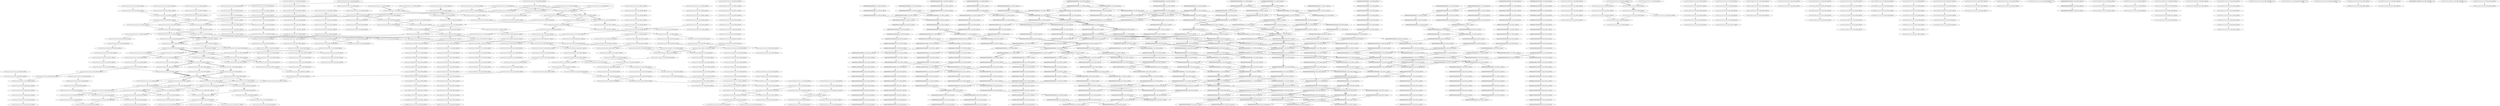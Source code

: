 digraph G {
    "11111111111111111111_8-28_COV:14_LEN:20" -> "11111111111111111111_10-29_COV:100_LEN:20";
    "11111111111111111111_8-28_COV:14_LEN:20" -> "11111111111111111110_10-29_COV:6_LEN:20";
    "00000000000000000000_14-34_COV:5_LEN:20" -> "00000000000000000000_15-35_COV:5_LEN:20";
    "11111111111111111111_14-34_COV:25_LEN:20" -> "11111111111111111111_15-35_COV:26_LEN:20";
    "00000000000000000000_7-27_COV:5_LEN:20" -> "00000000000000000000_8-28_COV:5_LEN:20";
    "10000000000000000000_22-41_COV:8_LEN:20" -> "00000000000000000000_23-42_COV:413_LEN:20";
    "10000000000000000000_22-41_COV:8_LEN:20" -> "00000000000000000001_23-42_COV:5_LEN:20";
    "00000000000000000000_1-21_COV:15_LEN:20" -> "00000000000000000000_2-22_COV:15_LEN:20";
    "00000000000000000000_21-41_COV:7_LEN:20" -> "00000000000000000000_22-42_COV:7_LEN:20";
    "10111111111111111111_12-31_COV:6_LEN:20" -> "01111111111111111111_13-32_COV:5_LEN:20";
    "00000000000000000000_13-33_COV:9_LEN:20" -> "00000000000000000000_14-34_COV:8_LEN:20";
    "11111111111111111111_4-24_COV:5_LEN:20" -> "11111111111111111111_5-25_COV:6_LEN:20";
    "11111111111111111111_5-25_COV:38_LEN:20" -> "11111111111111111111_6-26_COV:36_LEN:20";
    "00000000010000000000_9-28_COV:10_LEN:20" -> "00000000100000000000_10-29_COV:10_LEN:20";
    "00000000000000000000_2-22_COV:6_LEN:20" -> "00000000000000000000_3-23_COV:5_LEN:20";
    "00000000000001000000_5-24_COV:11_LEN:20" -> "00000000000010000000_6-25_COV:11_LEN:20";
    "10000000000000000000_10-29_COV:9_LEN:20" -> "00000000000000000000_11-31_COV:5_LEN:20";
    "10000000000000000000_10-29_COV:9_LEN:20" -> "00000000000000000000_11-30_COV:360_LEN:20";
    "11111101111111111111_5-24_COV:9_LEN:20" -> "11111011111111111111_6-25_COV:8_LEN:20";
    "00000000000000000000_4-24_COV:8_LEN:20" -> "00000000000000000000_5-25_COV:8_LEN:20";
    "00000000000000010000_8-27_COV:9_LEN:20" -> "00000000000000100000_9-28_COV:10_LEN:20";
    "11111111111101111111_2-21_COV:5_LEN:20" -> "11111111111011111111_3-22_COV:5_LEN:20";
    "11111111111111111111_4-24_COV:11_LEN:20" -> "11111111111111111111_5-25_COV:10_LEN:20";
    "11111101111111111111_21-41_COV:7_LEN:20" -> "11111011111111111111_22-42_COV:8_LEN:20";
    "11111111111111110111_11-31_COV:7_LEN:20" -> "11111111111111101111_12-32_COV:7_LEN:20";
    "11111111111111111111_2-23_COV:6_LEN:20" -> "11111111111111111111_3-24_COV:7_LEN:20";
    "11111110111111111111_21-40_COV:151_LEN:20" -> "11111101111111111111_22-41_COV:154_LEN:20";
    "00000000000000000100_15-34_COV:5_LEN:20" -> "00000000000000001000_16-35_COV:5_LEN:20";
    "00000000000000000000_17-37_COV:6_LEN:20" -> "00000000000000000000_18-38_COV:6_LEN:20";
    "00000000000010000000_11-30_COV:11_LEN:20" -> "00000000000100000000_12-31_COV:11_LEN:20";
    "00000000000000000000_18-38_COV:5_LEN:20" -> "00000000000000000000_19-39_COV:5_LEN:20";
    "11111111111111101111_12-32_COV:7_LEN:20" -> "11111111111111011111_13-33_COV:6_LEN:20";
    "00000000000000000000_6-26_COV:15_LEN:20" -> "00000000000000000000_7-27_COV:15_LEN:20";
    "00000000000000000000_4-23_COV:377_LEN:20" -> "00000000000000000000_5-24_COV:374_LEN:20";
    "00000000000000000000_4-23_COV:377_LEN:20" -> "00000000000000000000_5-25_COV:8_LEN:20";
    "00000000000000000100_12-31_COV:7_LEN:20" -> "00000000000000001000_13-32_COV:7_LEN:20";
    "00000000000000000000_8-28_COV:6_LEN:20" -> "00000000000000000000_9-29_COV:6_LEN:20";
    "00000000000000000001_13-32_COV:5_LEN:20" -> "00000000000000000010_14-33_COV:5_LEN:20";
    "00000000000000000000_18-38_COV:18_LEN:20" -> "00000000000000000000_19-39_COV:16_LEN:20";
    "11111111111111111111_3-23_COV:12_LEN:20" -> "11111111111111111111_4-24_COV:11_LEN:20";
    "11111111111111111111_6-26_COV:16_LEN:20" -> "11111111111111111111_7-27_COV:13_LEN:20";
    "00000000000000000000_15-35_COV:8_LEN:20" -> "00000000000000000000_16-36_COV:8_LEN:20";
    "11111111111011111111_16-36_COV:8_LEN:20" -> "11111111110111111111_17-37_COV:13_LEN:20";
    "11111111011111111111_21-40_COV:9_LEN:20" -> "11111110111111111111_22-41_COV:9_LEN:20";
    "11111111111110111111_15-34_COV:111_LEN:20" -> "11111111111101111111_16-37_COV:5_LEN:20";
    "11111111111110111111_15-34_COV:111_LEN:20" -> "11111111111101111111_16-35_COV:109_LEN:20";
    "00000000000000000000_21-41_COV:8_LEN:20" -> "00000000000000000000_22-42_COV:8_LEN:20";
    "00000000000000000000_6-26_COV:5_LEN:20" -> "00000000000000000000_7-27_COV:5_LEN:20";
    "11111111111111111110_5-24_COV:6_LEN:20" -> "11111111111111111101_6-25_COV:6_LEN:20";
    "11111111111111111111_9-29_COV:17_LEN:20" -> "11111111111111111111_10-30_COV:21_LEN:20";
    "11111111111111111111_3-23_COV:5_LEN:20" -> "11111111111111111111_4-24_COV:5_LEN:20";
    "00000000000000000000_14-33_COV:378_LEN:20" -> "00000000000000000000_15-34_COV:398_LEN:20";
    "00000000000000000000_14-33_COV:378_LEN:20" -> "00000000000000000000_15-35_COV:6_LEN:20";
    "11111111111111111111_1-21_COV:37_LEN:20" -> "11111111111111111111_2-22_COV:39_LEN:20";
    "11111111111111111111_5-26_COV:8_LEN:20" -> "11111111111111111111_6-27_COV:7_LEN:20";
    "11111111111111110101_9-29_COV:5_LEN:20" -> "11111111111111101011_10-30_COV:5_LEN:20";
    "11111111111111111111_15-35_COV:5_LEN:20" -> "11111111111111111111_16-36_COV:7_LEN:20";
    "00100000000000000000_11-30_COV:5_LEN:20" -> "01000000000000000000_12-31_COV:5_LEN:20";
    "11111111111111111111_12-32_COV:9_LEN:20" -> "11111111111111111111_13-33_COV:9_LEN:20";
    "00000000000000010000_14-33_COV:8_LEN:20" -> "00000000000000100000_15-34_COV:9_LEN:20";
    "00000000000000000000_10-30_COV:17_LEN:20" -> "00000000000000000000_11-31_COV:17_LEN:20";
    "11111111111111111011_10-29_COV:6_LEN:20" -> "11111111111111110111_11-30_COV:8_LEN:20";
    "11111111111111111111_8-29_COV:8_LEN:20" -> "11111111111111111111_9-30_COV:9_LEN:20";
    "00000000000000000000_3-23_COV:8_LEN:20" -> "00000000000000000000_4-24_COV:8_LEN:20";
    "11111111111111111111_10-30_COV:21_LEN:20" -> "11111111111111111111_11-31_COV:20_LEN:20";
    "00001000000000000000_19-38_COV:16_LEN:20" -> "00010000000000000000_20-39_COV:16_LEN:20";
    "11101111110111111111_18-37_COV:5_LEN:20" -> "11011111101111111111_19-38_COV:5_LEN:20";
    "00000000000000000000_2-22_COV:9_LEN:20" -> "00000000000000000000_3-23_COV:8_LEN:20";
    "00000000000000000000_19-39_COV:14_LEN:20" -> "00000000000000000000_20-40_COV:14_LEN:20";
    "11111111111111111111_3-25_COV:5_LEN:20" -> "11111111111111111111_4-26_COV:5_LEN:20";
    "00000000000000000000_10-30_COV:14_LEN:20" -> "00000000000000000000_11-31_COV:14_LEN:20";
    "11111111111111111101_9-29_COV:16_LEN:20" -> "11111111111111111011_10-30_COV:17_LEN:20";
    "00000000000000000000_13-33_COV:15_LEN:20" -> "00000000000000000000_14-34_COV:15_LEN:20";
    "11111111011111111111_20-39_COV:146_LEN:20" -> "11111110111111111111_21-40_COV:151_LEN:20";
    "11111111011111111111_20-39_COV:146_LEN:20" -> "11111110111111111111_21-41_COV:7_LEN:20";
    "00000000000000000000_21-41_COV:7_LEN:20" -> "00000000000000000000_22-42_COV:8_LEN:20";
    "00000000000000000000_5-24_COV:374_LEN:20" -> "00000000000000000000_6-25_COV:375_LEN:20";
    "00000000000000000000_5-25_COV:13_LEN:20" -> "00000000000000000000_6-26_COV:12_LEN:20";
    "00000000000000000000_9-29_COV:18_LEN:20" -> "00000000000000000000_10-30_COV:19_LEN:20";
    "00000010000000000000_17-36_COV:14_LEN:20" -> "00000100000000000000_18-37_COV:15_LEN:20";
    "00000000000000000000_10-30_COV:15_LEN:20" -> "00000000000000000000_11-31_COV:15_LEN:20";
    "00000000000000000000_18-38_COV:17_LEN:20" -> "00000000000000000000_20-40_COV:24_LEN:20";
    "00000000000000000000_18-38_COV:17_LEN:20" -> "00000000000000000000_20-39_COV:408_LEN:20";
    "01000000000000000000_12-31_COV:5_LEN:20" -> "10000000000000000000_13-32_COV:5_LEN:20";
    "00000000010000000000_14-33_COV:14_LEN:20" -> "00000000100000000000_15-34_COV:14_LEN:20";
    "00000000000000000000_7-27_COV:19_LEN:20" -> "00000000000000000000_8-28_COV:19_LEN:20";
    "00000000000000000000_2-22_COV:14_LEN:20" -> "00000000000000000000_3-23_COV:14_LEN:20";
    "11111111111111111111_4-25_COV:13_LEN:20" -> "11111111111111111111_5-26_COV:13_LEN:20";
    "11111111111111111111_12-31_COV:103_LEN:20" -> "11111111111111111111_13-33_COV:5_LEN:20";
    "11111111111111111111_12-31_COV:103_LEN:20" -> "11111111111111111111_13-32_COV:105_LEN:20";
    "11111111111111111111_21-41_COV:7_LEN:20" -> "11111111111111111111_22-42_COV:7_LEN:20";
    "00000000000000000000_4-24_COV:22_LEN:20" -> "00000000000000000000_5-25_COV:20_LEN:20";
    "10111111111111111101_10-29_COV:5_LEN:20" -> "01111111111111111011_11-30_COV:5_LEN:20";
    "11111111111111111111_1-22_COV:5_LEN:20" -> "11111111111111111111_2-23_COV:5_LEN:20";
    "11111111111111111111_16-36_COV:7_LEN:20" -> "11111111111111111111_18-37_COV:147_LEN:20";
    "00000000000000000000_1-21_COV:5_LEN:20" -> "00000000000000000000_2-22_COV:5_LEN:20";
    "00000000000000000000_16-36_COV:5_LEN:20" -> "00000000000000000000_17-37_COV:6_LEN:20";
    "00000000000000000000_21-41_COV:7_LEN:20" -> "00000000000000000000_22-42_COV:7_LEN:20";
    "11111111111111111011_10-30_COV:17_LEN:20" -> "11111111111111110111_11-31_COV:17_LEN:20";
    "11111111111111010111_11-31_COV:5_LEN:20" -> "11111111111110101111_12-32_COV:5_LEN:20";
    "11111111111110111111_1-20_COV:6_LEN:20" -> "11111111111101111111_2-21_COV:5_LEN:20";
    "11111111111111111111_15-36_COV:5_LEN:20" -> "11111111111111111111_17-37_COV:15_LEN:20";
    "00000000000000000000_19-39_COV:24_LEN:20" -> "00000000000000000000_21-40_COV:429_LEN:20";
    "00000000000000000000_2-22_COV:5_LEN:20" -> "00000000000000000000_3-23_COV:5_LEN:20";
    "00000000000000000000_1-21_COV:15_LEN:20" -> "00000000000000000000_2-22_COV:15_LEN:20";
    "00010000000000000000_7-26_COV:9_LEN:20" -> "00100000000000000000_8-27_COV:9_LEN:20";
    "11111101111011111111_22-41_COV:5_LEN:20" -> "11111011110111111111_23-42_COV:5_LEN:20";
    "00000000000000000000_3-23_COV:5_LEN:20" -> "00000000000000000000_4-24_COV:6_LEN:20";
    "00000000000000100000_8-27_COV:6_LEN:20" -> "00000000000001000000_9-28_COV:5_LEN:20";
    "00000000000000000000_8-28_COV:12_LEN:20" -> "00000000000000000000_9-29_COV:14_LEN:20";
    "01000000000000000000_17-36_COV:13_LEN:20" -> "10000000000000000000_18-37_COV:13_LEN:20";
    "00000000000000000000_8-28_COV:12_LEN:20" -> "00000000000000000000_9-29_COV:12_LEN:20";
    "11111111111111111111_13-33_COV:22_LEN:20" -> "11111111111111111111_14-34_COV:25_LEN:20";
    "00000000000000000000_15-35_COV:15_LEN:20" -> "00000000000000000000_16-36_COV:15_LEN:20";
    "00000000000000000000_16-36_COV:7_LEN:20" -> "00000000000000000000_17-37_COV:8_LEN:20";
    "11111111011111111111_19-39_COV:6_LEN:20" -> "11111110111111111111_20-40_COV:7_LEN:20";
    "00000000000000000000_2-22_COV:22_LEN:20" -> "00000000000000000000_3-23_COV:22_LEN:20";
    "00000000000000000000_15-34_COV:398_LEN:20" -> "00000000000000000000_16-35_COV:395_LEN:20";
    "00000000000000000000_5-25_COV:6_LEN:20" -> "00000000000000000000_6-26_COV:6_LEN:20";
    "00000000000000000000_12-32_COV:5_LEN:20" -> "00000000000000000000_13-33_COV:5_LEN:20";
    "11111111110111111111_1-20_COV:10_LEN:20" -> "11111111101111111111_2-21_COV:11_LEN:20";
    "00000000000000000000_7-27_COV:7_LEN:20" -> "00000000000000000000_8-28_COV:6_LEN:20";
    "11111111111111111011_11-30_COV:99_LEN:20" -> "11111111111111110111_12-31_COV:102_LEN:20";
    "11111111111111111011_11-30_COV:99_LEN:20" -> "11111111111111110110_12-31_COV:5_LEN:20";
    "00000000000000000000_4-24_COV:6_LEN:20" -> "00000000000000000000_5-25_COV:6_LEN:20";
    "11111111111111111111_17-37_COV:6_LEN:20" -> "11111111111111111111_18-38_COV:6_LEN:20";
    "11111111111111110111_2-21_COV:5_LEN:20" -> "11111111111111101111_3-22_COV:5_LEN:20";
    "11111111111111111111_21-41_COV:7_LEN:20" -> "11111111111111111111_22-42_COV:8_LEN:20";
    "00000000000000000000_20-40_COV:5_LEN:20" -> "00000000000000000000_21-41_COV:6_LEN:20";
    "11111111111111111111_20-39_COV:161_LEN:20" -> "11111111111111111111_21-40_COV:147_LEN:20";
    "11111111111111111111_20-39_COV:161_LEN:20" -> "11111111111111111111_21-41_COV:18_LEN:20";
    "00000000000000000000_14-34_COV:12_LEN:20" -> "00000000000000000000_15-35_COV:13_LEN:20";
    "00000000000000000000_1-21_COV:16_LEN:20" -> "00000000000000000000_2-22_COV:17_LEN:20";
    "00000000000000000000_9-29_COV:12_LEN:20" -> "00000000000000000000_10-30_COV:11_LEN:20";
    "11111111111111111111_5-25_COV:8_LEN:20" -> "11111111111111111111_6-26_COV:9_LEN:20";
    "00000000000000000000_11-31_COV:17_LEN:20" -> "00000000000000000000_12-32_COV:17_LEN:20";
    "11111111111111111111_4-24_COV:7_LEN:20" -> "11111111111111111111_5-25_COV:8_LEN:20";
    "11111111111111101101_13-32_COV:5_LEN:20" -> "11111111111111011011_14-33_COV:5_LEN:20";
    "11111111001111111111_20-39_COV:5_LEN:20" -> "11111110011111111111_21-40_COV:6_LEN:20";
    "11111111111111111111_11-31_COV:10_LEN:20" -> "11111111111111111111_12-32_COV:11_LEN:20";
    "11110111111111111111_9-28_COV:5_LEN:20" -> "11101111111111111111_10-29_COV:5_LEN:20";
    "11111111111110111111_5-24_COV:5_LEN:20" -> "11111111111101111111_6-25_COV:5_LEN:20";
    "11111111111111111111_11-31_COV:6_LEN:20" -> "11111111111111111111_12-32_COV:5_LEN:20";
    "00000000000000000000_20-40_COV:13_LEN:20" -> "00000000000000000000_21-41_COV:13_LEN:20";
    "00000000000000000000_22-41_COV:414_LEN:20" -> "00000000000000000000_23-42_COV:413_LEN:20";
    "00000000000000000000_22-41_COV:414_LEN:20" -> "00000000000000000001_23-42_COV:5_LEN:20";
    "11111111111111101111_12-32_COV:20_LEN:20" -> "11111111111111011111_13-33_COV:21_LEN:20";
    "11111111111111111111_16-36_COV:7_LEN:20" -> "11111111111111111111_17-37_COV:8_LEN:20";
    "00000010000000000000_8-27_COV:7_LEN:20" -> "00000100000000000000_9-28_COV:6_LEN:20";
    "10111111111111111111_20-39_COV:6_LEN:20" -> "01111111111111111111_21-40_COV:6_LEN:20";
    "00000000000000000000_11-31_COV:14_LEN:20" -> "00000000000000000001_13-32_COV:5_LEN:20";
    "00000000000000000000_11-31_COV:14_LEN:20" -> "00000000000000000000_13-33_COV:9_LEN:20";
    "00000000000000000000_11-31_COV:14_LEN:20" -> "00000000000000000000_13-32_COV:364_LEN:20";
    "00000000000000000000_7-27_COV:21_LEN:20" -> "00000000000000000000_8-28_COV:19_LEN:20";
    "11111111111111111111_3-24_COV:5_LEN:20" -> "11111111111111111111_4-25_COV:6_LEN:20";
    "00010000000000000000_10-29_COV:5_LEN:20" -> "00100000000000000000_11-30_COV:5_LEN:20";
    "00000000000000000000_14-34_COV:5_LEN:20" -> "00000000000000000000_15-35_COV:7_LEN:20";
    "00000000000000000000_17-37_COV:11_LEN:20" -> "00000000000000000000_18-38_COV:13_LEN:20";
    "11111111111111111111_17-37_COV:15_LEN:20" -> "11111111111111111111_18-38_COV:14_LEN:20";
    "00000100000000000000_8-27_COV:5_LEN:20" -> "00001000000000000000_9-28_COV:5_LEN:20";
    "00000000000000000010_3-22_COV:8_LEN:20" -> "00000000000000000100_4-23_COV:7_LEN:20";
    "00000000000000000000_1-21_COV:5_LEN:20" -> "00000000000000000000_2-22_COV:5_LEN:20";
    "00000000000000000000_17-37_COV:8_LEN:20" -> "00000000000000000000_18-38_COV:8_LEN:20";
    "11111111111111111100_9-28_COV:7_LEN:20" -> "11111111111111111001_10-29_COV:9_LEN:20";
    "00000000000000000000_19-39_COV:12_LEN:20" -> "00000000000000000000_20-40_COV:13_LEN:20";
    "00000000001000000000_12-31_COV:5_LEN:20" -> "00000000010000000000_13-32_COV:5_LEN:20";
    "11111111111111111111_10-29_COV:100_LEN:20" -> "11111111111111111111_11-30_COV:99_LEN:20";
    "00000000000100000000_2-21_COV:6_LEN:20" -> "00000000001000000000_3-22_COV:7_LEN:20";
    "11111111111111111111_18-38_COV:6_LEN:20" -> "11111111111111111111_19-39_COV:6_LEN:20";
    "00000000000001000000_8-27_COV:7_LEN:20" -> "00000000000010000000_9-28_COV:8_LEN:20";
    "11111111110011111111_17-36_COV:9_LEN:20" -> "11111111100111111111_18-37_COV:9_LEN:20";
    "00000000000000000000_8-28_COV:6_LEN:20" -> "00000000000000000000_9-29_COV:6_LEN:20";
    "11111011111111111111_5-24_COV:8_LEN:20" -> "11110111111111111111_6-25_COV:8_LEN:20";
    "11111111011111111111_19-39_COV:7_LEN:20" -> "11111110111111111111_20-40_COV:7_LEN:20";
    "11111111111111111111_15-35_COV:7_LEN:20" -> "11111111111111111111_16-36_COV:7_LEN:20";
    "00000010000000000000_2-21_COV:7_LEN:20" -> "00000100000000000000_3-22_COV:6_LEN:20";
    "11111111110111111011_11-30_COV:6_LEN:20" -> "11111111101111110111_12-31_COV:5_LEN:20";
    "00000000000000000000_5-25_COV:8_LEN:20" -> "00000000000000000000_6-26_COV:9_LEN:20";
    "00100000000000000000_19-38_COV:9_LEN:20" -> "01000000000000000000_20-39_COV:8_LEN:20";
    "11111111111111111111_18-37_COV:147_LEN:20" -> "11111111111111111111_19-38_COV:159_LEN:20";
    "00000000000000000000_12-32_COV:17_LEN:20" -> "00000000000000000000_13-33_COV:18_LEN:20";
    "00000000000000000000_15-35_COV:17_LEN:20" -> "00000000000000000000_16-36_COV:16_LEN:20";
    "11111111111111111111_10-30_COV:8_LEN:20" -> "11111111111111111111_12-31_COV:103_LEN:20";
    "11111111111111111111_10-30_COV:8_LEN:20" -> "11111111111111111110_12-31_COV:7_LEN:20";
    "00000000100000000000_10-29_COV:10_LEN:20" -> "00000001000000000000_11-30_COV:10_LEN:20";
    "00000000000000000000_17-37_COV:16_LEN:20" -> "00000000000000000000_18-38_COV:17_LEN:20";
    "11111111111111111111_19-40_COV:5_LEN:20" -> "11111111111111111111_20-41_COV:5_LEN:20";
    "11111111111111111111_14-34_COV:6_LEN:20" -> "11111111111111111111_15-35_COV:6_LEN:20";
    "00000000000000000000_4-24_COV:19_LEN:20" -> "00000000000000000000_5-25_COV:18_LEN:20";
    "01111111111111111111_21-40_COV:6_LEN:20" -> "11111111111111111110_22-41_COV:5_LEN:20";
    "01111111111111111111_21-40_COV:6_LEN:20" -> "11111111111111111111_22-41_COV:149_LEN:20";
    "11111111111111111111_9-30_COV:9_LEN:20" -> "11111111111111111111_10-31_COV:11_LEN:20";
    "00000000001000000000_17-36_COV:11_LEN:20" -> "00000000010000000000_18-37_COV:11_LEN:20";
    "00000000000000000000_17-37_COV:8_LEN:20" -> "00000000000000000000_18-38_COV:8_LEN:20";
    "11111111111111111111_4-24_COV:8_LEN:20" -> "11111111111111111111_5-25_COV:8_LEN:20";
    "00000000000000000000_17-37_COV:17_LEN:20" -> "00000000000000000000_18-38_COV:16_LEN:20";
    "11111111111111111111_2-22_COV:17_LEN:20" -> "11111111111111111111_3-23_COV:15_LEN:20";
    "11111111111111111111_3-23_COV:8_LEN:20" -> "11111111111111111111_4-24_COV:8_LEN:20";
    "11111111011111111111_3-22_COV:11_LEN:20" -> "11111110111111111111_4-23_COV:10_LEN:20";
    "11111110111111111111_20-40_COV:7_LEN:20" -> "11111101111111111111_21-41_COV:7_LEN:20";
    "01111111111111111011_11-30_COV:5_LEN:20" -> "11111111111111110111_12-31_COV:102_LEN:20";
    "01111111111111111011_11-30_COV:5_LEN:20" -> "11111111111111110110_12-31_COV:5_LEN:20";
    "00000000000000000000_20-40_COV:6_LEN:20" -> "00000000000000000000_21-41_COV:7_LEN:20";
    "10111111111111111111_2-21_COV:6_LEN:20" -> "01111111111111111111_3-22_COV:5_LEN:20";
    "00000000000000000000_8-28_COV:11_LEN:20" -> "00000000000000000000_9-29_COV:10_LEN:20";
    "11110111111011111111_17-36_COV:6_LEN:20" -> "11101111110111111111_18-37_COV:5_LEN:20";
    "00000000000000001000_16-35_COV:5_LEN:20" -> "00000000000000010000_17-36_COV:5_LEN:20";
    "00000000000000000000_20-40_COV:5_LEN:20" -> "00000000000000000000_21-41_COV:5_LEN:20";
    "00000000000000000000_1-21_COV:20_LEN:20" -> "00000000000000000000_2-22_COV:22_LEN:20";
    "11111111111111111111_16-36_COV:7_LEN:20" -> "11111111111111111111_17-37_COV:7_LEN:20";
    "11111100111111111111_22-41_COV:7_LEN:20" -> "11111001111111111111_23-42_COV:8_LEN:20";
    "11111111111110111111_14-33_COV:9_LEN:20" -> "11111111111101111111_15-34_COV:9_LEN:20";
    "11111111111111111111_9-29_COV:9_LEN:20" -> "11111111111111111111_10-30_COV:13_LEN:20";
    "11111111111111101111_12-32_COV:9_LEN:20" -> "11111111111111011111_13-33_COV:9_LEN:20";
    "00000000000000000000_10-30_COV:6_LEN:20" -> "00000000000000000000_11-31_COV:6_LEN:20";
    "01111111111111111111_3-22_COV:5_LEN:20" -> "11111111111111111111_4-23_COV:203_LEN:20";
    "11111111111111111101_4-23_COV:5_LEN:20" -> "11111111111111111011_5-24_COV:5_LEN:20";
    "11111111111111111111_4-24_COV:44_LEN:20" -> "11111111111111111111_5-25_COV:43_LEN:20";
    "00100000000000000000_16-35_COV:14_LEN:20" -> "01000000000000000000_17-36_COV:13_LEN:20";
    "00000000001000000000_11-30_COV:8_LEN:20" -> "00000000010000000000_12-31_COV:10_LEN:20";
    "11111111111111111111_5-25_COV:10_LEN:20" -> "11111111111111111111_6-26_COV:11_LEN:20";
    "00000000010000000000_5-24_COV:6_LEN:20" -> "00000000100000000000_6-25_COV:6_LEN:20";
    "00000000000000000000_16-36_COV:15_LEN:20" -> "00000000000000000000_17-37_COV:14_LEN:20";
    "11111111111111111111_3-23_COV:5_LEN:20" -> "11111111111111111111_4-24_COV:5_LEN:20";
    "11111111111111111111_6-26_COV:7_LEN:20" -> "11111111111111111111_7-27_COV:6_LEN:20";
    "11111111101111111111_20-39_COV:9_LEN:20" -> "11111111011111111111_21-40_COV:9_LEN:20";
    "00000000000000000000_4-24_COV:9_LEN:20" -> "00000000000000000000_5-25_COV:9_LEN:20";
    "00000000000000000000_4-24_COV:15_LEN:20" -> "00000000000000000000_5-25_COV:15_LEN:20";
    "00000001000000000000_22-41_COV:7_LEN:20" -> "00000010000000000000_23-42_COV:6_LEN:20";
    "11111111111011111111_18-37_COV:6_LEN:20" -> "11111111110111111111_19-38_COV:7_LEN:20";
    "11111111111111111111_14-34_COV:5_LEN:20" -> "11111111111111111111_15-35_COV:5_LEN:20";
    "00000000000000000000_8-28_COV:11_LEN:20" -> "00000000000000000000_9-29_COV:10_LEN:20";
    "00000000000000000000_15-35_COV:19_LEN:20" -> "00000000000000000000_16-36_COV:18_LEN:20";
    "11111111111111111111_4-24_COV:11_LEN:20" -> "11111111111111111111_5-25_COV:11_LEN:20";
    "11111111110111111111_18-37_COV:129_LEN:20" -> "11111111101111111111_19-38_COV:144_LEN:20";
    "11111111111111111111_1-22_COV:5_LEN:20" -> "11111111111111111111_2-23_COV:5_LEN:20";
    "11111111111111111111_17-37_COV:10_LEN:20" -> "11111111111111111111_19-38_COV:159_LEN:20";
    "00000000000000000000_15-35_COV:13_LEN:20" -> "00000000000000000000_16-36_COV:13_LEN:20";
    "11111111111111111111_19-39_COV:5_LEN:20" -> "11111111111111111111_20-40_COV:5_LEN:20";
    "11111111111111111111_5-25_COV:6_LEN:20" -> "11111111111111111111_6-26_COV:5_LEN:20";
    "00000000000000000000_12-32_COV:15_LEN:20" -> "00000000000000000000_13-33_COV:15_LEN:20";
    "11111111111111111111_10-30_COV:6_LEN:20" -> "11111111111111111111_11-31_COV:7_LEN:20";
    "11111111111111111111_16-36_COV:7_LEN:20" -> "11111111111111111111_17-37_COV:7_LEN:20";
    "00000000000000000000_5-25_COV:9_LEN:20" -> "00000000000000000000_7-27_COV:12_LEN:20";
    "00000000000000000000_5-25_COV:9_LEN:20" -> "00000000000000000000_7-26_COV:373_LEN:20";
    "11111101111111111111_7-26_COV:7_LEN:20" -> "11111011111111111111_8-27_COV:8_LEN:20";
    "00000000000000000000_16-36_COV:21_LEN:20" -> "00000000000000000000_17-37_COV:22_LEN:20";
    "00000000000000000000_18-38_COV:8_LEN:20" -> "00000000000000000000_19-39_COV:6_LEN:20";
    "00010000000000000000_15-34_COV:13_LEN:20" -> "00100000000000000000_16-35_COV:14_LEN:20";
    "00000000000000000000_11-31_COV:14_LEN:20" -> "00000000000000000000_12-32_COV:14_LEN:20";
    "00000000000000000000_18-38_COV:23_LEN:20" -> "00000000000000000000_19-39_COV:24_LEN:20";
    "11111111111111111111_4-24_COV:8_LEN:20" -> "11111111111111111111_5-25_COV:7_LEN:20";
    "11110111111111111111_21-41_COV:5_LEN:20" -> "11101111111111111111_22-42_COV:5_LEN:20";
    "11111111111111111111_9-29_COV:7_LEN:20" -> "11111111111111111111_10-30_COV:8_LEN:20";
    "00000000000000000000_3-23_COV:5_LEN:20" -> "00000000000000000000_4-24_COV:6_LEN:20";
    "11110111111111111111_17-36_COV:6_LEN:20" -> "11101111111111111111_18-37_COV:6_LEN:20";
    "00000000000000000000_5-25_COV:21_LEN:20" -> "00000000000000000000_6-26_COV:21_LEN:20";
    "11111111111111111111_5-26_COV:6_LEN:20" -> "11111111111111111111_6-27_COV:6_LEN:20";
    "00000000000000010000_7-26_COV:6_LEN:20" -> "00000000000000100000_8-27_COV:6_LEN:20";
    "00000000000000010000_17-36_COV:5_LEN:20" -> "00000000000000100000_18-37_COV:5_LEN:20";
    "00000000000000000000_2-21_COV:381_LEN:20" -> "00000000000000000000_3-22_COV:382_LEN:20";
    "00000000000000000000_2-21_COV:381_LEN:20" -> "00000000000000000001_3-22_COV:5_LEN:20";
    "11111111111111111111_2-22_COV:7_LEN:20" -> "11111111111111111111_3-23_COV:5_LEN:20";
    "00000000000000000000_16-36_COV:16_LEN:20" -> "00000000000000000000_17-37_COV:16_LEN:20";
    "11111111111111111110_8-28_COV:6_LEN:20" -> "11111111111111111101_9-29_COV:6_LEN:20";
    "11111111111111101011_10-30_COV:5_LEN:20" -> "11111111111111010111_11-31_COV:5_LEN:20";
    "01111111111111111111_5-24_COV:5_LEN:20" -> "11111111111111111110_6-25_COV:13_LEN:20";
    "01111111111111111111_5-24_COV:5_LEN:20" -> "11111111111111111111_6-25_COV:185_LEN:20";
    "11111101111111111111_22-42_COV:6_LEN:20" -> "11111101111111111111_22-42_COV:6_LEN:20";
    "11111111111111111111_15-35_COV:7_LEN:20" -> "11111111111111111111_16-36_COV:7_LEN:20";
    "00000000000000001000_11-30_COV:11_LEN:20" -> "00000000000000010000_12-31_COV:11_LEN:20";
    "00000000000000000010_4-23_COV:5_LEN:20" -> "00000000000000000100_5-24_COV:5_LEN:20";
    "11111111111111111111_20-40_COV:7_LEN:20" -> "11111111111111111111_21-41_COV:7_LEN:20";
    "00000000100000000000_6-25_COV:6_LEN:20" -> "00000001000000000000_7-26_COV:7_LEN:20";
    "11111111111111111111_10-30_COV:7_LEN:20" -> "11111111111111111111_11-31_COV:6_LEN:20";
    "00000000000000000000_19-39_COV:9_LEN:20" -> "00000000000000000000_20-40_COV:9_LEN:20";
    "00000000000000000000_11-31_COV:11_LEN:20" -> "00000000000000000000_12-32_COV:11_LEN:20";
    "00000001000000000000_7-26_COV:7_LEN:20" -> "00000010000000000000_8-27_COV:7_LEN:20";
    "00000000000000000000_17-37_COV:7_LEN:20" -> "00000000000000000000_18-38_COV:7_LEN:20";
    "11111111111111111110_8-28_COV:5_LEN:20" -> "11111111111111111101_9-29_COV:5_LEN:20";
    "00000001000000000000_14-33_COV:10_LEN:20" -> "00000010000000000000_15-34_COV:10_LEN:20";
    "00000000000000000000_9-29_COV:6_LEN:20" -> "00000000000000000000_10-30_COV:6_LEN:20";
    "00000000000000100000_22-41_COV:13_LEN:20" -> "00000000000001000000_23-42_COV:12_LEN:20";
    "00000000000000000000_9-29_COV:14_LEN:20" -> "00000000000000000000_10-30_COV:14_LEN:20";
    "11111111111101101111_16-35_COV:5_LEN:20" -> "11111111111011011111_17-36_COV:6_LEN:20";
    "00000000000000000000_13-33_COV:9_LEN:20" -> "00000000000000000000_14-34_COV:9_LEN:20";
    "00001000000000000000_18-37_COV:7_LEN:20" -> "00010000000000000000_19-38_COV:8_LEN:20";
    "00000010000000000000_7-26_COV:5_LEN:20" -> "00000100000000000000_8-27_COV:5_LEN:20";
    "00000000000000000000_6-26_COV:6_LEN:20" -> "00000000000000000000_7-27_COV:6_LEN:20";
    "00000100000000000000_3-22_COV:6_LEN:20" -> "00001000000000000000_4-23_COV:5_LEN:20";
    "11111111111111111111_8-27_COV:170_LEN:20" -> "11111111111111111111_9-28_COV:87_LEN:20";
    "11111111111111111111_8-27_COV:170_LEN:20" -> "11111111111111111111_9-29_COV:6_LEN:20";
    "11111111111111111111_8-27_COV:170_LEN:20" -> "11111111111111111110_9-28_COV:89_LEN:20";
    "00000000000000000000_18-38_COV:8_LEN:20" -> "00000000000000000000_19-39_COV:8_LEN:20";
    "10000000000000000000_21-40_COV:9_LEN:20" -> "00000000000000000000_22-41_COV:414_LEN:20";
    "10000000000000000000_21-40_COV:9_LEN:20" -> "00000000000000000000_22-42_COV:27_LEN:20";
    "11111111111111111111_6-27_COV:10_LEN:20" -> "11111111111111111111_7-28_COV:8_LEN:20";
    "00000000000000000000_12-32_COV:11_LEN:20" -> "00000000000000000000_13-33_COV:11_LEN:20";
    "11111111111111111111_19-39_COV:6_LEN:20" -> "11111111111111111111_20-40_COV:5_LEN:20";
    "00000000000000000000_3-23_COV:13_LEN:20" -> "00000000000000000000_4-24_COV:13_LEN:20";
    "11111111111111111111_6-26_COV:12_LEN:20" -> "11111111111111111111_7-27_COV:11_LEN:20";
    "11111111111111111111_1-21_COV:6_LEN:20" -> "11111111111111111111_2-22_COV:7_LEN:20";
    "00000000100000000000_15-34_COV:14_LEN:20" -> "00000001000000000000_16-35_COV:14_LEN:20";
    "00000001000000000000_20-39_COV:11_LEN:20" -> "00000010000000000000_21-40_COV:10_LEN:20";
    "11111111111111111111_5-25_COV:10_LEN:20" -> "11111111111111111111_6-26_COV:11_LEN:20";
    "00000000000000000000_7-27_COV:6_LEN:20" -> "00000000000000000000_8-28_COV:6_LEN:20";
    "00000000000000000000_15-35_COV:5_LEN:20" -> "00000000000000000000_15-35_COV:5_LEN:20";
    "11111111111111111111_13-33_COV:5_LEN:20" -> "11111111111111111111_14-34_COV:5_LEN:20";
    "11111111111111111111_6-26_COV:36_LEN:20" -> "11111111111111111111_7-27_COV:31_LEN:20";
    "11111111111100111111_15-34_COV:9_LEN:20" -> "11111111111001111111_16-35_COV:8_LEN:20";
    "11111111111111111111_7-27_COV:9_LEN:20" -> "11111111111111111111_8-28_COV:7_LEN:20";
    "11111110111101111111_21-40_COV:5_LEN:20" -> "11111101111011111111_22-41_COV:5_LEN:20";
    "11111111111111111111_1-21_COV:14_LEN:20" -> "11111111111111111111_2-22_COV:13_LEN:20";
    "11111111111111111111_5-25_COV:6_LEN:20" -> "11111111111111111111_7-26_COV:186_LEN:20";
    "00000000000010000000_17-36_COV:10_LEN:20" -> "00000000000100000000_18-37_COV:10_LEN:20";
    "11111111111111111111_17-37_COV:8_LEN:20" -> "11111111111111111111_18-38_COV:10_LEN:20";
    "00000000000001000000_21-40_COV:5_LEN:20" -> "00000000000010000000_22-41_COV:5_LEN:20";
    "11111111111111111111_11-31_COV:8_LEN:20" -> "11111111111111111111_12-32_COV:9_LEN:20";
    "01000000000000000000_21-40_COV:8_LEN:20" -> "10000000000000000000_22-41_COV:8_LEN:20";
    "11111111111111101111_12-32_COV:7_LEN:20" -> "11111111111111011111_14-33_COV:111_LEN:20";
    "00000000000000100000_15-34_COV:9_LEN:20" -> "00000000000001000000_16-35_COV:9_LEN:20";
    "11111111111111111111_7-27_COV:11_LEN:20" -> "11111111111111111111_8-28_COV:6_LEN:20";
    "11111111111111111110_2-21_COV:8_LEN:20" -> "11111111111111111101_3-22_COV:8_LEN:20";
    "11111111111111011111_14-33_COV:111_LEN:20" -> "11111111111110111111_15-34_COV:111_LEN:20";
    "11111111111111111110_6-25_COV:13_LEN:20" -> "11111111111111111101_7-27_COV:6_LEN:20";
    "11111111111111111111_7-27_COV:6_LEN:20" -> "11111111111111111110_8-28_COV:5_LEN:20";
    "00000000000000000000_19-39_COV:5_LEN:20" -> "00000000000000000000_20-40_COV:5_LEN:20";
    "11111111111111111111_3-23_COV:7_LEN:20" -> "11111111111111111111_4-24_COV:7_LEN:20";
    "00000000000000000000_5-25_COV:20_LEN:20" -> "00000000000000000000_6-26_COV:20_LEN:20";
    "11111111111111111111_19-39_COV:13_LEN:20" -> "11111111111111111111_20-40_COV:12_LEN:20";
    "00000000000100000000_16-35_COV:10_LEN:20" -> "00000000001000000000_17-36_COV:11_LEN:20";
    "11111111101111111111_19-38_COV:144_LEN:20" -> "11111111011111111111_20-39_COV:146_LEN:20";
    "00000000000000000000_2-22_COV:5_LEN:20" -> "00000000000000000000_3-23_COV:5_LEN:20";
    "00000000001000000000_4-23_COV:8_LEN:20" -> "00000000010000000000_5-24_COV:6_LEN:20";
    "00000000000000000000_4-24_COV:23_LEN:20" -> "00000000000000000000_5-25_COV:21_LEN:20";
    "11111111111111111111_6-26_COV:11_LEN:20" -> "11111111111111111111_7-27_COV:11_LEN:20";
    "10000000000000000000_14-33_COV:7_LEN:20" -> "00000000000000000000_15-34_COV:398_LEN:20";
    "10000000000000000000_14-33_COV:7_LEN:20" -> "00000000000000000000_15-35_COV:6_LEN:20";
    "00000000000000000100_1-20_COV:11_LEN:20" -> "00000000000000001000_2-21_COV:12_LEN:20";
    "00000000000000000001_17-36_COV:16_LEN:20" -> "00000000000000000010_18-37_COV:17_LEN:20";
    "11111110111111111111_6-25_COV:7_LEN:20" -> "11111101111111111111_7-26_COV:7_LEN:20";
    "11111111111111111111_11-31_COV:6_LEN:20" -> "11111111111111111111_13-33_COV:5_LEN:20";
    "11111111111111111111_11-31_COV:6_LEN:20" -> "11111111111111111111_13-32_COV:105_LEN:20";
    "00000000000000000000_17-37_COV:5_LEN:20" -> "00000000000000000000_18-38_COV:5_LEN:20";
    "11111111111111111111_18-38_COV:10_LEN:20" -> "11111111111111111111_19-39_COV:9_LEN:20";
    "11111111111111111111_3-24_COV:8_LEN:20" -> "11111111111111111111_4-25_COV:8_LEN:20";
    "11111111111111111111_7-27_COV:13_LEN:20" -> "11111111111111111110_8-28_COV:6_LEN:20";
    "11111111111111111111_7-27_COV:13_LEN:20" -> "11111111111111111111_8-28_COV:6_LEN:20";
    "11111111111111111111_20-40_COV:12_LEN:20" -> "11111111111111111111_21-41_COV:12_LEN:20";
    "00000000000000010000_12-31_COV:11_LEN:20" -> "00000000000000100000_13-32_COV:11_LEN:20";
    "11111111111111111111_15-35_COV:6_LEN:20" -> "11111111111111111111_16-36_COV:7_LEN:20";
    "00000000000000000000_13-33_COV:5_LEN:20" -> "00000000000000000000_14-34_COV:5_LEN:20";
    "11111111111111111111_10-30_COV:5_LEN:20" -> "11111111111111111111_11-31_COV:5_LEN:20";
    "00000000000000000000_2-22_COV:10_LEN:20" -> "00000000000000000000_3-23_COV:9_LEN:20";
    "11111111111111111111_6-26_COV:11_LEN:20" -> "11111111111111111111_7-27_COV:10_LEN:20";
    "11111111111101111111_1-20_COV:10_LEN:20" -> "11111111111011111111_2-21_COV:10_LEN:20";
    "00000000000000000010_9-28_COV:12_LEN:20" -> "00000000000000000100_10-29_COV:11_LEN:20";
    "11111111111111011011_14-33_COV:5_LEN:20" -> "11111111111110110111_15-34_COV:5_LEN:20";
    "00000000000000000001_8-27_COV:11_LEN:20" -> "00000000000000000010_9-28_COV:12_LEN:20";
    "00000000000000000000_17-37_COV:6_LEN:20" -> "00000000000000000000_18-38_COV:7_LEN:20";
    "00000000000000000000_18-37_COV:397_LEN:20" -> "00000000000000000000_19-38_COV:416_LEN:20";
    "11111111111011111111_2-21_COV:10_LEN:20" -> "11111111110111111111_3-22_COV:10_LEN:20";
    "11111111111111111111_19-39_COV:9_LEN:20" -> "11111111111111111111_20-40_COV:8_LEN:20";
    "00000000000100000000_3-22_COV:8_LEN:20" -> "00000000001000000000_4-23_COV:8_LEN:20";
    "00000000000000000000_13-33_COV:7_LEN:20" -> "00000000000000000000_14-34_COV:7_LEN:20";
    "00000000000000000000_4-24_COV:7_LEN:20" -> "00000000000000000000_5-25_COV:8_LEN:20";
    "00000001000000000000_16-35_COV:14_LEN:20" -> "00000010000000000000_17-36_COV:14_LEN:20";
    "11111111111111110111_12-31_COV:102_LEN:20" -> "11111111111111101111_13-32_COV:105_LEN:20";
    "11111111111111111111_12-33_COV:8_LEN:20" -> "11111111111111111111_13-34_COV:8_LEN:20";
    "00000000000000000000_3-23_COV:13_LEN:20" -> "00000000000000000000_4-24_COV:13_LEN:20";
    "11111111011111111111_2-21_COV:8_LEN:20" -> "11111110111111111111_3-22_COV:8_LEN:20";
    "11101111111111111111_8-27_COV:8_LEN:20" -> "11011111111111111110_9-28_COV:5_LEN:20";
    "01000000000000000000_13-32_COV:6_LEN:20" -> "10000000000000000000_14-33_COV:7_LEN:20";
    "11111111111101111111_21-40_COV:5_LEN:20" -> "11111111111011111111_22-41_COV:5_LEN:20";
    "00000000000000000000_3-23_COV:6_LEN:20" -> "00000000000000000000_4-24_COV:6_LEN:20";
    "00000000000000000000_17-37_COV:8_LEN:20" -> "00000000000000000000_19-38_COV:416_LEN:20";
    "00000000100000000000_19-38_COV:12_LEN:20" -> "00000001000000000000_20-39_COV:11_LEN:20";
    "11111111111111111111_20-41_COV:5_LEN:20" -> "11111111111111111111_21-42_COV:5_LEN:20";
    "00010000000000000000_20-39_COV:16_LEN:20" -> "00100000000000000000_21-40_COV:15_LEN:20";
    "00001000000000000000_14-33_COV:11_LEN:20" -> "00010000000000000000_15-34_COV:13_LEN:20";
    "00000000000000000000_8-28_COV:19_LEN:20" -> "00000000000000000000_9-29_COV:19_LEN:20";
    "11111111111111011111_13-33_COV:21_LEN:20" -> "11111111111110111111_14-34_COV:22_LEN:20";
    "00000000000000000000_16-36_COV:8_LEN:20" -> "00000000000000000000_17-37_COV:8_LEN:20";
    "00000000010000000000_13-32_COV:5_LEN:20" -> "00000000100000000000_14-33_COV:6_LEN:20";
    "11111111111011111111_15-36_COV:5_LEN:20" -> "11111111110111111111_17-37_COV:13_LEN:20";
    "00000000000000000000_21-41_COV:6_LEN:20" -> "00000000000000000000_22-42_COV:7_LEN:20";
    "11111111111111111111_10-30_COV:6_LEN:20" -> "11111111111111111111_11-31_COV:6_LEN:20";
    "11111111111111111111_16-36_COV:7_LEN:20" -> "11111111111111111111_17-37_COV:10_LEN:20";
    "00000000000000000000_5-25_COV:9_LEN:20" -> "00000000000000000000_6-26_COV:11_LEN:20";
    "11111111111110011111_14-33_COV:10_LEN:20" -> "11111111111100111111_15-34_COV:9_LEN:20";
    "11111111111111111111_21-41_COV:7_LEN:20" -> "11111111111111111111_22-42_COV:6_LEN:20";
    "00000000100000000000_13-32_COV:10_LEN:20" -> "00000001000000000000_14-33_COV:10_LEN:20";
    "11101111111111111111_2-21_COV:5_LEN:20" -> "11011111111111111111_3-22_COV:5_LEN:20";
    "11111111111111011111_17-36_COV:5_LEN:20" -> "11111111111110111111_18-37_COV:5_LEN:20";
    "11111111111111111111_7-27_COV:15_LEN:20" -> "11111111111111111111_8-28_COV:10_LEN:20";
    "11111111111111111111_7-26_COV:186_LEN:20" -> "11111111111111111111_8-27_COV:170_LEN:20";
    "11111111111111111111_7-26_COV:186_LEN:20" -> "11111111111111111110_8-27_COV:14_LEN:20";
    "11111111111111111111_15-35_COV:7_LEN:20" -> "11111111111111111111_16-36_COV:7_LEN:20";
    "00000000000000000000_2-22_COV:10_LEN:20" -> "00000000000000000000_3-23_COV:7_LEN:20";
    "00000000000000000000_14-34_COV:9_LEN:20" -> "00000000000000000000_15-35_COV:8_LEN:20";
    "00000000000000000000_9-28_COV:358_LEN:20" -> "00000000000000000000_10-30_COV:9_LEN:20";
    "00000000000000000000_9-28_COV:358_LEN:20" -> "00000000000000000001_10-29_COV:8_LEN:20";
    "00000000000000000000_9-28_COV:358_LEN:20" -> "00000000000000000000_10-29_COV:346_LEN:20";
    "00000000001000000000_19-38_COV:10_LEN:20" -> "00000000010000000000_20-39_COV:7_LEN:20";
    "00000000000000000001_4-23_COV:6_LEN:20" -> "00000000000000000010_5-24_COV:6_LEN:20";
    "00000000000000000000_13-32_COV:364_LEN:20" -> "00000000000000000000_14-33_COV:378_LEN:20";
    "00000000000000000000_13-32_COV:364_LEN:20" -> "00000000000000000000_14-34_COV:12_LEN:20";
    "11111111111111111110_22-41_COV:5_LEN:20" -> "11111111111111111101_23-42_COV:5_LEN:20";
    "00000000000000000000_18-38_COV:12_LEN:20" -> "00000000000000000000_19-39_COV:12_LEN:20";
    "00000000000010000000_6-25_COV:11_LEN:20" -> "00000000000100000000_7-26_COV:10_LEN:20";
    "11111111111111111111_5-25_COV:13_LEN:20" -> "11111111111111111111_6-26_COV:12_LEN:20";
    "00000000000000000000_20-40_COV:8_LEN:20" -> "00000000000000000000_21-41_COV:7_LEN:20";
    "01000000000000000000_7-26_COV:5_LEN:20" -> "10000000000000000000_8-27_COV:5_LEN:20";
    "11111111111111111111_8-28_COV:10_LEN:20" -> "11111111111111111111_9-29_COV:9_LEN:20";
    "11111111111111111111_9-28_COV:87_LEN:20" -> "11111111111111111111_10-29_COV:100_LEN:20";
    "11111111111111111111_9-28_COV:87_LEN:20" -> "11111111111111111110_10-29_COV:6_LEN:20";
    "11111111111111110111_7-26_COV:5_LEN:20" -> "11111111111111101111_8-27_COV:5_LEN:20";
    "11111111111111111111_1-21_COV:43_LEN:20" -> "11111111111111111111_2-22_COV:46_LEN:20";
    "00000001000000000000_21-40_COV:7_LEN:20" -> "00000010000000000000_22-41_COV:8_LEN:20";
    "00000000000000000000_19-39_COV:6_LEN:20" -> "00000000000000000000_20-40_COV:6_LEN:20";
    "11011111101111111111_19-38_COV:5_LEN:20" -> "10111111011111111111_20-39_COV:6_LEN:20";
    "11111111111111111111_5-24_COV:194_LEN:20" -> "11111111111111111110_6-25_COV:13_LEN:20";
    "11111111111111111111_5-24_COV:194_LEN:20" -> "11111111111111111111_6-25_COV:185_LEN:20";
    "11111111111110101111_12-32_COV:5_LEN:20" -> "11111111111101011111_13-33_COV:5_LEN:20";
    "00000000000000000000_20-40_COV:6_LEN:20" -> "00000000000000000000_22-41_COV:414_LEN:20";
    "00000000000000000000_20-40_COV:6_LEN:20" -> "00000000000000000000_22-42_COV:27_LEN:20";
    "11111111111111111111_15-35_COV:26_LEN:20" -> "11111111111111111111_17-36_COV:142_LEN:20";
    "11111111111111111111_2-22_COV:46_LEN:20" -> "11111111111111111111_3-23_COV:47_LEN:20";
    "11111111111111111111_6-26_COV:9_LEN:20" -> "11111111111111111111_7-27_COV:7_LEN:20";
    "00000000000000000000_8-28_COV:14_LEN:20" -> "00000000000000000000_9-29_COV:14_LEN:20";
    "00000000000010000000_9-28_COV:8_LEN:20" -> "00000000000100000000_10-29_COV:7_LEN:20";
    "00000000000000000000_4-24_COV:20_LEN:20" -> "00000000000000000000_5-25_COV:21_LEN:20";
    "00000000000000001000_2-21_COV:12_LEN:20" -> "00000000000000010000_3-22_COV:12_LEN:20";
    "11111111111101111111_6-25_COV:5_LEN:20" -> "11111111111011111111_7-26_COV:5_LEN:20";
    "00000000000000000000_13-33_COV:19_LEN:20" -> "00000000000000000000_15-34_COV:398_LEN:20";
    "00000000000000000000_13-33_COV:19_LEN:20" -> "00000000000000000000_15-35_COV:6_LEN:20";
    "00000000000000000000_3-23_COV:7_LEN:20" -> "00000000000000000000_4-24_COV:7_LEN:20";
    "00000000000000000100_5-24_COV:5_LEN:20" -> "00000000000000001000_6-25_COV:6_LEN:20";
    "00000010000000000000_21-40_COV:10_LEN:20" -> "00000100000000000000_22-41_COV:9_LEN:20";
    "00000000000000000000_19-39_COV:6_LEN:20" -> "00000000000000000000_20-40_COV:6_LEN:20";
    "11111111111111111111_21-41_COV:8_LEN:20" -> "11111111111111111111_22-42_COV:10_LEN:20";
    "00000000000000100000_4-23_COV:11_LEN:20" -> "00000000000001000000_5-24_COV:11_LEN:20";
    "11111111111111111101_9-29_COV:6_LEN:20" -> "11111111111111111011_10-30_COV:7_LEN:20";
    "00000000000000000000_1-21_COV:9_LEN:20" -> "00000000000000000000_2-22_COV:9_LEN:20";
    "11111111111111111111_16-35_COV:117_LEN:20" -> "11111111111111111111_17-36_COV:142_LEN:20";
    "00000000000000000000_14-34_COV:11_LEN:20" -> "00000000000000000000_15-35_COV:11_LEN:20";
    "00000000000000000000_10-30_COV:10_LEN:20" -> "00000000000000000000_11-31_COV:9_LEN:20";
    "00000000000000000000_20-40_COV:16_LEN:20" -> "00000000000000000000_21-41_COV:15_LEN:20";
    "11111111111111111111_17-36_COV:142_LEN:20" -> "11111111111111111111_18-37_COV:147_LEN:20";
    "11111111111111111111_13-33_COV:5_LEN:20" -> "11111111111111111111_14-34_COV:6_LEN:20";
    "11110111111111111111_20-39_COV:5_LEN:20" -> "11101111111111111111_21-40_COV:5_LEN:20";
    "00000000000000000000_14-34_COV:16_LEN:20" -> "00000000000000000000_15-35_COV:17_LEN:20";
    "00000000000000000100_11-30_COV:6_LEN:20" -> "00000000000000001000_12-31_COV:6_LEN:20";
    "00000000000100000000_17-36_COV:5_LEN:20" -> "00000000001000000000_18-37_COV:6_LEN:20";
    "11111111111111111111_2-23_COV:5_LEN:20" -> "11111111111111111111_3-24_COV:5_LEN:20";
    "00000001000000000000_6-25_COV:5_LEN:20" -> "00000010000000000000_7-26_COV:5_LEN:20";
    "00000000000000000000_10-30_COV:9_LEN:20" -> "00000000000000000000_11-31_COV:10_LEN:20";
    "00000000000010000000_16-35_COV:5_LEN:20" -> "00000000000100000000_17-36_COV:5_LEN:20";
    "11111111011111111111_16-35_COV:5_LEN:20" -> "11111110111111111111_17-36_COV:6_LEN:20";
    "00000000000000000000_11-31_COV:15_LEN:20" -> "00000000000000000000_12-32_COV:15_LEN:20";
    "00000000000000000000_7-27_COV:12_LEN:20" -> "00000000000000000000_8-28_COV:11_LEN:20";
    "11111111111111111111_4-24_COV:19_LEN:20" -> "11111111111111111111_5-25_COV:16_LEN:20";
    "11111111111111111111_16-36_COV:7_LEN:20" -> "11111111111111111111_17-37_COV:6_LEN:20";
    "11111111111111111111_8-28_COV:7_LEN:20" -> "11111111111111111111_9-29_COV:6_LEN:20";
    "00000000000000000000_8-28_COV:19_LEN:20" -> "00000000000000000000_9-29_COV:18_LEN:20";
    "00000000000000000000_12-32_COV:10_LEN:20" -> "00000000000000000000_13-33_COV:12_LEN:20";
    "00001000000000000000_4-23_COV:5_LEN:20" -> "00010000000000000000_5-24_COV:5_LEN:20";
    "11111111111111111111_2-22_COV:13_LEN:20" -> "11111111111111111111_3-23_COV:12_LEN:20";
    "00000000000000000000_6-26_COV:20_LEN:20" -> "00000000000000000000_7-27_COV:21_LEN:20";
    "11111111111111101111_13-32_COV:105_LEN:20" -> "11111111111111011111_14-33_COV:111_LEN:20";
    "11111111111111111111_2-23_COV:12_LEN:20" -> "11111111111111111111_3-24_COV:12_LEN:20";
    "10000000000000000000_13-32_COV:5_LEN:20" -> "00000000000000000000_14-33_COV:378_LEN:20";
    "10000000000000000000_13-32_COV:5_LEN:20" -> "00000000000000000000_14-34_COV:12_LEN:20";
    "00001000000000000000_10-29_COV:6_LEN:20" -> "00010000000000000000_11-30_COV:6_LEN:20";
    "11111111111111111111_3-24_COV:7_LEN:20" -> "11111111111111111111_4-25_COV:7_LEN:20";
    "11111111110111111111_17-37_COV:6_LEN:20" -> "11111111101111111111_18-38_COV:8_LEN:20";
    "00000000010000000000_1-20_COV:8_LEN:20" -> "00000000100000000000_2-21_COV:8_LEN:20";
    "11110111111111111111_1-20_COV:5_LEN:20" -> "11101111111111111111_2-21_COV:5_LEN:20";
    "11111111111111111111_3-24_COV:12_LEN:20" -> "11111111111111111111_4-25_COV:13_LEN:20";
    "11111111111111111111_13-34_COV:8_LEN:20" -> "11111111111111111111_16-35_COV:117_LEN:20";
    "00000000000000000000_11-31_COV:5_LEN:20" -> "00000000000000000000_12-32_COV:5_LEN:20";
    "00000000000000000000_6-26_COV:20_LEN:20" -> "00000000000000000000_7-27_COV:19_LEN:20";
    "00000000000000000000_12-32_COV:9_LEN:20" -> "00000000000000000000_13-33_COV:9_LEN:20";
    "00000000000000000001_10-29_COV:8_LEN:20" -> "00000000000000000010_11-30_COV:7_LEN:20";
    "11111111111111111111_4-24_COV:15_LEN:20" -> "11111111111111111111_5-25_COV:13_LEN:20";
    "11111111111111111111_2-22_COV:10_LEN:20" -> "11111111111111111111_3-23_COV:12_LEN:20";
    "11111111110111111111_17-37_COV:13_LEN:20" -> "11111111101111111111_19-38_COV:144_LEN:20";
    "11111111111111111011_10-30_COV:7_LEN:20" -> "11111111111111110111_11-31_COV:7_LEN:20";
    "11111111111111110111_11-31_COV:7_LEN:20" -> "11111111111111101111_12-32_COV:7_LEN:20";
    "11111011111111111111_19-38_COV:5_LEN:20" -> "11110111111111111111_20-39_COV:5_LEN:20";
    "00000000000000000000_5-25_COV:12_LEN:20" -> "00000000000000000000_6-26_COV:12_LEN:20";
    "11111111111111111111_5-25_COV:11_LEN:20" -> "11111111111111111111_6-26_COV:12_LEN:20";
    "11111100111111111111_21-40_COV:11_LEN:20" -> "11111001111111111111_22-41_COV:11_LEN:20";
    "11111111111111111111_1-21_COV:12_LEN:20" -> "11111111111111111110_3-22_COV:5_LEN:20";
    "11111111111111111111_1-21_COV:12_LEN:20" -> "11111111111111111111_3-23_COV:9_LEN:20";
    "11111111111111111111_1-21_COV:12_LEN:20" -> "11111111111111111111_3-22_COV:202_LEN:20";
    "00000000000000000000_16-36_COV:7_LEN:20" -> "00000000000000000000_17-37_COV:7_LEN:20";
    "01111111111111111111_13-32_COV:5_LEN:20" -> "11111111111111111110_14-33_COV:7_LEN:20";
    "01111111111111111111_13-32_COV:5_LEN:20" -> "11111111111111111111_14-33_COV:106_LEN:20";
    "00000000000000000000_13-33_COV:14_LEN:20" -> "00000000000000000000_14-34_COV:16_LEN:20";
    "11111111111110111111_14-34_COV:5_LEN:20" -> "11111111111101111111_15-35_COV:6_LEN:20";
    "00000000000100000000_11-30_COV:5_LEN:20" -> "00000000001000000000_12-31_COV:5_LEN:20";
    "11111111111111111111_14-33_COV:106_LEN:20" -> "11111111111111111111_15-34_COV:110_LEN:20";
    "00000000000000000000_2-22_COV:9_LEN:20" -> "00000000000000000000_3-23_COV:9_LEN:20";
    "11111111111111111111_12-32_COV:11_LEN:20" -> "11111111111111111111_13-33_COV:10_LEN:20";
    "11111111111111111110_3-22_COV:5_LEN:20" -> "11111111111111111101_4-23_COV:5_LEN:20";
    "00100000000000000000_8-27_COV:9_LEN:20" -> "01000000000000000000_9-28_COV:9_LEN:20";
    "11111111111101111111_15-35_COV:6_LEN:20" -> "11111111111011111111_16-36_COV:8_LEN:20";
    "11111111111111111111_4-25_COV:6_LEN:20" -> "11111111111111111111_5-26_COV:6_LEN:20";
    "00000000001000000000_18-37_COV:6_LEN:20" -> "00000000010000000000_19-38_COV:7_LEN:20";
    "00000000000000000000_5-25_COV:21_LEN:20" -> "00000000000000000000_6-26_COV:20_LEN:20";
    "11111111111111111111_4-24_COV:8_LEN:20" -> "11111111111111111111_5-25_COV:7_LEN:20";
    "00000000000000000000_8-28_COV:14_LEN:20" -> "00000000000000000000_9-29_COV:14_LEN:20";
    "00000000000000000000_20-40_COV:14_LEN:20" -> "00000000000000000000_21-41_COV:14_LEN:20";
    "00010000000000000000_18-37_COV:9_LEN:20" -> "00100000000000000000_19-38_COV:9_LEN:20";
    "00000000000000000000_19-39_COV:16_LEN:20" -> "00000000000000000000_20-40_COV:19_LEN:20";
    "00000000000000000000_2-22_COV:17_LEN:20" -> "00000000000000000000_3-23_COV:15_LEN:20";
    "11111111100111111111_18-37_COV:9_LEN:20" -> "11111111001111111111_19-38_COV:10_LEN:20";
    "00000000000000000000_3-23_COV:9_LEN:20" -> "00000000000000000000_4-24_COV:10_LEN:20";
    "00000000000000000000_8-28_COV:10_LEN:20" -> "00000000000000000000_9-29_COV:9_LEN:20";
    "11111110111111011111_14-33_COV:6_LEN:20" -> "11111101111110111111_15-34_COV:5_LEN:20";
    "00000000000000000010_18-37_COV:17_LEN:20" -> "00000000000000000100_19-38_COV:13_LEN:20";
    "11111111111111111101_10-29_COV:98_LEN:20" -> "11111111111111111011_11-30_COV:99_LEN:20";
    "11111111111111111111_7-27_COV:11_LEN:20" -> "11111111111111111111_8-28_COV:7_LEN:20";
    "11111111111111111111_14-34_COV:5_LEN:20" -> "11111111111111111111_15-35_COV:6_LEN:20";
    "11101111111111111111_10-29_COV:5_LEN:20" -> "11011111111111111111_11-30_COV:5_LEN:20";
    "11111111111111111111_10-30_COV:13_LEN:20" -> "11111111111111111111_11-31_COV:10_LEN:20";
    "11111111111111111111_7-27_COV:10_LEN:20" -> "11111111111111111111_8-28_COV:7_LEN:20";
    "00000000000000000000_15-35_COV:17_LEN:20" -> "00000000000000000000_16-36_COV:17_LEN:20";
    "11111111111111111111_1-22_COV:5_LEN:20" -> "11111111111111111111_2-23_COV:6_LEN:20";
    "11111111111111111111_3-23_COV:8_LEN:20" -> "11111111111111111111_4-24_COV:6_LEN:20";
    "00000000100000000000_2-21_COV:8_LEN:20" -> "00000001000000000000_3-22_COV:8_LEN:20";
    "00000000000000000000_5-25_COV:8_LEN:20" -> "00000000000000000000_6-26_COV:8_LEN:20";
    "00100000000000000000_21-40_COV:15_LEN:20" -> "01000000000000000000_22-41_COV:13_LEN:20";
    "11111111111111111101_9-28_COV:7_LEN:20" -> "11111111111111111011_10-29_COV:6_LEN:20";
    "11111111111011111111_16-36_COV:9_LEN:20" -> "11111111110111111111_17-37_COV:11_LEN:20";
    "11111111111111111111_3-23_COV:12_LEN:20" -> "11111111111111111111_4-24_COV:11_LEN:20";
    "11111111111111111111_5-25_COV:16_LEN:20" -> "11111111111111111111_6-26_COV:16_LEN:20";
    "11111111111111111111_9-29_COV:7_LEN:20" -> "11111111111111111111_10-30_COV:7_LEN:20";
    "11111111111110111111_14-34_COV:5_LEN:20" -> "11111111111101111111_15-35_COV:5_LEN:20";
    "00000100000000000000_16-35_COV:11_LEN:20" -> "00001000000000000000_17-36_COV:10_LEN:20";
    "00000000000100000000_12-31_COV:11_LEN:20" -> "00000000001000000000_13-32_COV:11_LEN:20";
    "00000000000000000000_21-40_COV:429_LEN:20" -> "00000000000000000000_22-41_COV:414_LEN:20";
    "00000000000000000000_21-40_COV:429_LEN:20" -> "00000000000000000000_22-42_COV:27_LEN:20";
    "00000000000000000000_11-31_COV:6_LEN:20" -> "00000000000000000000_12-32_COV:6_LEN:20";
    "00000000000000000000_10-30_COV:6_LEN:20" -> "00000000000000000000_12-32_COV:5_LEN:20";
    "00000000000000000000_10-30_COV:6_LEN:20" -> "00000000000000000000_12-31_COV:362_LEN:20";
    "00000000000000001000_12-31_COV:6_LEN:20" -> "00000000000000010000_13-32_COV:6_LEN:20";
    "00000010000000000000_22-41_COV:8_LEN:20" -> "00000100000000000000_23-42_COV:8_LEN:20";
    "11111111111111111111_9-29_COV:6_LEN:20" -> "11111111111111111111_10-30_COV:6_LEN:20";
    "11111111101111111111_18-38_COV:6_LEN:20" -> "11111111011111111111_20-39_COV:146_LEN:20";
    "11111111111111111111_3-23_COV:9_LEN:20" -> "11111111111111111111_4-24_COV:8_LEN:20";
    "00000000000000000000_1-21_COV:13_LEN:20" -> "00000000000000000000_2-22_COV:14_LEN:20";
    "00000000000000000000_9-29_COV:16_LEN:20" -> "00000000000000000000_10-30_COV:15_LEN:20";
    "00000000000000000000_19-39_COV:10_LEN:20" -> "00000000000000000000_20-40_COV:10_LEN:20";
    "11111111111101111111_15-34_COV:9_LEN:20" -> "11111111111011111111_16-35_COV:9_LEN:20";
    "11111111111111111111_5-25_COV:7_LEN:20" -> "11111111111111111111_6-26_COV:8_LEN:20";
    "11111111111111111111_14-34_COV:10_LEN:20" -> "11111111111111111111_15-35_COV:10_LEN:20";
    "00000000000000000000_12-32_COV:5_LEN:20" -> "00000000000000000000_13-33_COV:5_LEN:20";
    "11111111111111111111_1-21_COV:18_LEN:20" -> "11111111111111111111_2-22_COV:17_LEN:20";
    "11111111111111111111_12-32_COV:5_LEN:20" -> "11111111111111111110_14-33_COV:7_LEN:20";
    "11111111111111111111_12-32_COV:5_LEN:20" -> "11111111111111111111_14-33_COV:106_LEN:20";
    "00000000000000000000_17-37_COV:5_LEN:20" -> "00000000000000000000_18-38_COV:5_LEN:20";
    "11111111111111111111_17-37_COV:7_LEN:20" -> "11111111111111111111_18-38_COV:7_LEN:20";
    "00000000000000000000_19-39_COV:6_LEN:20" -> "00000000000000000000_20-40_COV:6_LEN:20";
    "00000000000000000000_2-22_COV:22_LEN:20" -> "00000000000000000000_3-23_COV:21_LEN:20";
    "11111111111111011111_4-23_COV:5_LEN:20" -> "11111111111110111111_5-24_COV:5_LEN:20";
    "11111111111111111111_9-29_COV:6_LEN:20" -> "11111111111111111111_10-30_COV:8_LEN:20";
    "00000000000000000000_12-32_COV:8_LEN:20" -> "00000000000000000000_13-33_COV:8_LEN:20";
    "11111111111111111111_12-32_COV:6_LEN:20" -> "11111111111111111111_13-33_COV:5_LEN:20";
    "00000000000000000000_7-27_COV:15_LEN:20" -> "00000000000000000000_8-28_COV:15_LEN:20";
    "11111111111111111101_9-29_COV:5_LEN:20" -> "11111111111111111011_10-30_COV:9_LEN:20";
    "11111111110110111111_18-37_COV:5_LEN:20" -> "11111111101101111111_19-38_COV:5_LEN:20";
    "00001000000000000000_9-28_COV:5_LEN:20" -> "00010000000000000000_10-29_COV:5_LEN:20";
    "11111111111111111111_19-39_COV:5_LEN:20" -> "11111111111111111111_21-40_COV:147_LEN:20";
    "11111111111111111111_19-39_COV:5_LEN:20" -> "11111111111111111111_21-41_COV:18_LEN:20";
    "00000001000000000000_15-34_COV:7_LEN:20" -> "00000010000000000000_16-35_COV:7_LEN:20";
    "11111111111111011111_7-26_COV:6_LEN:20" -> "11111111111110111111_8-27_COV:7_LEN:20";
    "00000000000000000000_16-36_COV:12_LEN:20" -> "00000000000000000000_17-37_COV:11_LEN:20";
    "11111111111111101111_12-31_COV:8_LEN:20" -> "11111111111111011111_13-32_COV:8_LEN:20";
    "00000000000000000000_1-21_COV:11_LEN:20" -> "00000000000000000000_2-22_COV:13_LEN:20";
    "11111111111111111111_1-22_COV:6_LEN:20" -> "11111111111111111111_2-23_COV:5_LEN:20";
    "00000000000000000100_6-25_COV:6_LEN:20" -> "00000000000000001000_7-26_COV:6_LEN:20";
    "11111111111111111101_3-22_COV:8_LEN:20" -> "11111111111111111011_4-23_COV:8_LEN:20";
    "00000000000000010000_6-25_COV:7_LEN:20" -> "00000000000000100000_7-26_COV:7_LEN:20";
    "00000000000000000000_18-38_COV:6_LEN:20" -> "00000000000000000000_19-39_COV:6_LEN:20";
    "11111011111111111111_22-42_COV:5_LEN:20" -> "11111011111111111111_22-42_COV:5_LEN:20";
    "11111111111010111111_14-34_COV:5_LEN:20" -> "11111111110101111111_15-35_COV:5_LEN:20";
    "00000000000000000000_20-40_COV:24_LEN:20" -> "00000000000000000000_21-41_COV:24_LEN:20";
    "11111111111111111111_5-25_COV:8_LEN:20" -> "11111111111111111111_6-26_COV:7_LEN:20";
    "00000000000000000000_6-26_COV:12_LEN:20" -> "00000000000000000000_7-27_COV:12_LEN:20";
    "11111111111111111111_6-26_COV:12_LEN:20" -> "11111111111111111111_7-27_COV:10_LEN:20";
    "00000000001000000000_13-32_COV:11_LEN:20" -> "00000000010000000000_14-33_COV:14_LEN:20";
    "11111111111111111111_1-20_COV:204_LEN:20" -> "11111111111111111110_2-21_COV:8_LEN:20";
    "11111111111111111111_1-20_COV:204_LEN:20" -> "11111111111111111111_2-22_COV:9_LEN:20";
    "11111111111111111111_1-20_COV:204_LEN:20" -> "11111111111111111111_2-21_COV:201_LEN:20";
    "11111111111111001111_13-32_COV:9_LEN:20" -> "11111111111110011111_14-33_COV:10_LEN:20";
    "00000000000000000000_15-35_COV:11_LEN:20" -> "00000000000000000001_17-36_COV:16_LEN:20";
    "00000000000000000000_15-35_COV:11_LEN:20" -> "00000000000000000000_17-36_COV:389_LEN:20";
    "11111111110111111111_18-38_COV:5_LEN:20" -> "11111111110111111111_18-38_COV:5_LEN:20";
    "00000000000000000000_20-40_COV:10_LEN:20" -> "00000000000000000000_21-41_COV:11_LEN:20";
    "00000000000000000000_12-32_COV:20_LEN:20" -> "00000000000000000000_13-33_COV:20_LEN:20";
    "11111111111111111111_9-29_COV:6_LEN:20" -> "11111111111111111111_10-30_COV:6_LEN:20";
    "11111111111111111111_5-25_COV:7_LEN:20" -> "11111111111111111111_6-26_COV:7_LEN:20";
    "00000000000000000000_6-26_COV:21_LEN:20" -> "00000000000000000000_7-27_COV:21_LEN:20";
    "11101111111111111111_18-37_COV:6_LEN:20" -> "11011111111111111111_19-38_COV:6_LEN:20";
    "00000000000000000000_14-34_COV:20_LEN:20" -> "00000000000000000000_15-35_COV:22_LEN:20";
    "00000000000000000000_19-39_COV:8_LEN:20" -> "00000000000000000000_20-40_COV:10_LEN:20";
    "11111111111111111101_13-32_COV:7_LEN:20" -> "11111111111111111011_14-33_COV:5_LEN:20";
    "11111111111111111111_14-35_COV:5_LEN:20" -> "11111111111111111111_15-36_COV:5_LEN:20";
    "11111111111111111111_10-30_COV:6_LEN:20" -> "11111111111111111111_11-31_COV:6_LEN:20";
    "11111111111111111111_11-31_COV:7_LEN:20" -> "11111111111111111111_12-32_COV:6_LEN:20";
    "11111111101111110111_12-31_COV:5_LEN:20" -> "11111111011111101111_13-32_COV:5_LEN:20";
    "11111111111111111111_19-38_COV:159_LEN:20" -> "11111111111111111111_20-39_COV:161_LEN:20";
    "11111111111111111111_19-38_COV:159_LEN:20" -> "11111111111111111111_20-40_COV:7_LEN:20";
    "11011111111111111111_19-38_COV:6_LEN:20" -> "10111111111111111111_20-39_COV:6_LEN:20";
    "11111111111111111111_20-40_COV:5_LEN:20" -> "11111111111111111111_21-41_COV:6_LEN:20";
    "11110111111111111111_6-25_COV:8_LEN:20" -> "11101111111111111111_7-26_COV:7_LEN:20";
    "11111111111111111111_6-26_COV:36_LEN:20" -> "11111111111111111111_7-27_COV:33_LEN:20";
    "11111111111111111010_8-28_COV:5_LEN:20" -> "11111111111111110101_9-29_COV:5_LEN:20";
    "11111111111111111111_2-23_COV:5_LEN:20" -> "11111111111111111111_3-24_COV:5_LEN:20";
    "11111111111111111111_17-37_COV:10_LEN:20" -> "11111111111111111111_18-38_COV:10_LEN:20";
    "00000000000000000000_5-25_COV:15_LEN:20" -> "00000000000000000000_6-26_COV:15_LEN:20";
    "00000000000000000000_10-30_COV:11_LEN:20" -> "00000000000000000000_11-31_COV:11_LEN:20";
    "00000000000000000000_9-29_COV:19_LEN:20" -> "00000000000000000000_10-30_COV:20_LEN:20";
    "00000000000000000000_19-39_COV:16_LEN:20" -> "00000000000000000000_20-40_COV:16_LEN:20";
    "00000000000000000100_10-29_COV:11_LEN:20" -> "00000000000000001000_11-30_COV:11_LEN:20";
    "00000000001000000000_3-22_COV:7_LEN:20" -> "00000000010000000000_4-23_COV:5_LEN:20";
    "11111111101111011111_19-38_COV:5_LEN:20" -> "11111111011110111111_20-39_COV:6_LEN:20";
    "00000000000000000100_19-38_COV:13_LEN:20" -> "00000000000000001000_20-39_COV:11_LEN:20";
    "00000000000000100000_9-28_COV:10_LEN:20" -> "00000000000001000000_10-29_COV:10_LEN:20";
    "00000000000000000000_6-26_COV:8_LEN:20" -> "00000000000000000000_7-27_COV:7_LEN:20";
    "11101111111111111111_7-26_COV:7_LEN:20" -> "11011111111111111111_8-27_COV:5_LEN:20";
    "11111111101111111111_2-21_COV:11_LEN:20" -> "11111111011111111111_3-22_COV:11_LEN:20";
    "00000000000000000000_16-36_COV:13_LEN:20" -> "00000000000000000000_17-37_COV:12_LEN:20";
    "00000000000000000001_2-21_COV:8_LEN:20" -> "00000000000000000010_3-22_COV:8_LEN:20";
    "11111111111111111101_9-29_COV:7_LEN:20" -> "11111111111111111011_10-30_COV:6_LEN:20";
    "11111111111111111111_13-33_COV:5_LEN:20" -> "11111111111111111111_14-34_COV:7_LEN:20";
    "00000000000000000000_2-22_COV:15_LEN:20" -> "00000000000000000000_3-23_COV:13_LEN:20";
    "11111111111111111111_8-28_COV:6_LEN:20" -> "11111111111111111111_9-29_COV:6_LEN:20";
    "00000000000000000000_21-41_COV:6_LEN:20" -> "00000000000000000000_22-42_COV:5_LEN:20";
    "11111111111111111111_8-28_COV:7_LEN:20" -> "11111111111111111111_9-29_COV:7_LEN:20";
    "00000000000000000000_10-30_COV:19_LEN:20" -> "00000000000000000000_11-31_COV:18_LEN:20";
    "11111111111111110111_11-31_COV:10_LEN:20" -> "11111111111111101111_12-32_COV:9_LEN:20";
    "11111111111011111111_16-35_COV:9_LEN:20" -> "11111111110111111111_17-36_COV:14_LEN:20";
    "00001000000000000000_17-36_COV:10_LEN:20" -> "00010000000000000000_18-37_COV:9_LEN:20";
    "00000000000000000000_8-28_COV:21_LEN:20" -> "00000000000000000000_9-29_COV:20_LEN:20";
    "00000000000000000000_3-23_COV:5_LEN:20" -> "00000000000000000000_4-24_COV:5_LEN:20";
    "11111111110111111111_17-37_COV:5_LEN:20" -> "11111111101111111111_18-38_COV:6_LEN:20";
    "00000000000000000000_3-22_COV:382_LEN:20" -> "00000000000000000000_4-23_COV:377_LEN:20";
    "00000000000000000000_3-22_COV:382_LEN:20" -> "00000000000000000000_4-24_COV:19_LEN:20";
    "00000000000000000000_3-22_COV:382_LEN:20" -> "00000000000000000001_4-23_COV:6_LEN:20";
    "00000000000000000000_9-29_COV:14_LEN:20" -> "00000000000000000000_10-30_COV:17_LEN:20";
    "11111101111111111111_22-42_COV:5_LEN:20" -> "11111101111111111111_22-42_COV:5_LEN:20";
    "00000000000000100000_7-26_COV:7_LEN:20" -> "00000000000001000000_8-27_COV:7_LEN:20";
    "00000000000000000000_5-25_COV:6_LEN:20" -> "00000000000000000000_6-26_COV:5_LEN:20";
    "11111111111111111111_3-23_COV:9_LEN:20" -> "11111111111111111111_4-24_COV:8_LEN:20";
    "11111111111111101111_3-22_COV:5_LEN:20" -> "11111111111111011111_4-23_COV:5_LEN:20";
    "11111111101111111111_18-37_COV:15_LEN:20" -> "11111111011111111111_19-38_COV:15_LEN:20";
    "11111111110101111111_15-35_COV:5_LEN:20" -> "11111111101011111111_16-36_COV:5_LEN:20";
    "11111111111111111110_8-27_COV:14_LEN:20" -> "11111111111111111100_9-28_COV:7_LEN:20";
    "11111111111111111110_8-27_COV:14_LEN:20" -> "11111111111111111101_9-28_COV:7_LEN:20";
    "11111111111111111001_10-29_COV:9_LEN:20" -> "11111111111111110011_11-30_COV:9_LEN:20";
    "00000000000000000100_4-23_COV:7_LEN:20" -> "00000000000000001000_5-24_COV:7_LEN:20";
    "00000000000000000000_15-35_COV:7_LEN:20" -> "00000000000000000000_16-36_COV:8_LEN:20";
    "11111111111111111111_7-27_COV:33_LEN:20" -> "11111111111111111110_8-28_COV:15_LEN:20";
    "11111111111111111111_7-27_COV:33_LEN:20" -> "11111111111111111111_8-28_COV:17_LEN:20";
    "00000100000000000000_18-37_COV:15_LEN:20" -> "00001000000000000000_19-38_COV:16_LEN:20";
    "11111111111111111111_5-25_COV:8_LEN:20" -> "11111111111111111111_6-26_COV:9_LEN:20";
    "00000000000000000000_13-33_COV:8_LEN:20" -> "00000000000000000000_14-34_COV:7_LEN:20";
    "11111111111111111111_13-33_COV:9_LEN:20" -> "11111111111111111111_14-34_COV:10_LEN:20";
    "00000000000000000000_9-29_COV:9_LEN:20" -> "00000000000000000000_10-30_COV:9_LEN:20";
    "11111111110111111111_3-22_COV:10_LEN:20" -> "11111111101111111111_4-23_COV:10_LEN:20";
    "11111111111111111111_4-25_COV:7_LEN:20" -> "11111111111111111111_5-26_COV:6_LEN:20";
    "00000000000001000000_9-28_COV:5_LEN:20" -> "00000000000010000000_10-29_COV:5_LEN:20";
    "00000000000000000000_16-36_COV:17_LEN:20" -> "00000000000000000000_17-37_COV:17_LEN:20";
    "00000000000000001000_7-26_COV:6_LEN:20" -> "00000000000000010000_8-27_COV:9_LEN:20";
    "11111111111111111111_1-22_COV:12_LEN:20" -> "11111111111111111111_2-23_COV:12_LEN:20";
    "00000000010000000000_19-38_COV:7_LEN:20" -> "00000000100000000000_20-39_COV:7_LEN:20";
    "00010000000000000000_19-38_COV:8_LEN:20" -> "00100000000000000000_20-39_COV:8_LEN:20";
    "11111111111111111110_8-28_COV:15_LEN:20" -> "11111111111111111101_9-29_COV:16_LEN:20";
    "00000000000000000000_15-35_COV:7_LEN:20" -> "00000000000000000000_16-36_COV:7_LEN:20";
    "11111111111111111111_10-30_COV:6_LEN:20" -> "11111111111111111111_11-31_COV:6_LEN:20";
    "00000000000000000000_3-23_COV:9_LEN:20" -> "00000000000000000000_4-24_COV:9_LEN:20";
    "00000000000000000000_6-26_COV:8_LEN:20" -> "00000000000000000001_8-27_COV:11_LEN:20";
    "00000000000000000000_6-26_COV:8_LEN:20" -> "00000000000000000000_8-27_COV:370_LEN:20";
    "11111111111111111111_15-35_COV:6_LEN:20" -> "11111111111111111111_16-36_COV:6_LEN:20";
    "11111111111111111011_10-30_COV:9_LEN:20" -> "11111111111111110111_11-31_COV:10_LEN:20";
    "11111110011111111111_21-40_COV:6_LEN:20" -> "11111100111111111111_22-41_COV:7_LEN:20";
    "11111111111111111111_16-36_COV:7_LEN:20" -> "11111111111111111111_17-37_COV:10_LEN:20";
    "11111110111111111111_17-36_COV:6_LEN:20" -> "11111101111111111111_18-37_COV:5_LEN:20";
    "00000010000000000000_15-34_COV:10_LEN:20" -> "00000100000000000000_16-35_COV:11_LEN:20";
    "00010000000000000000_5-24_COV:5_LEN:20" -> "00100000000000000000_6-25_COV:5_LEN:20";
    "11111111111111111111_17-37_COV:7_LEN:20" -> "11111111111111111111_18-38_COV:6_LEN:20";
    "00000000000000000000_9-29_COV:14_LEN:20" -> "00000000000000000000_10-30_COV:14_LEN:20";
    "11111111111011111111_22-41_COV:5_LEN:20" -> "11111111110111111111_23-42_COV:5_LEN:20";
    "00000000000000000000_2-22_COV:15_LEN:20" -> "00000000000000000000_4-23_COV:377_LEN:20";
    "00000000000000000000_2-22_COV:15_LEN:20" -> "00000000000000000000_4-24_COV:19_LEN:20";
    "00000000000000000000_2-22_COV:15_LEN:20" -> "00000000000000000001_4-23_COV:6_LEN:20";
    "00000000000000000000_13-33_COV:15_LEN:20" -> "00000000000000000000_14-34_COV:16_LEN:20";
    "00000000000000001000_5-24_COV:7_LEN:20" -> "00000000000000010000_6-25_COV:7_LEN:20";
    "11111111111111111111_4-24_COV:37_LEN:20" -> "11111111111111111111_5-25_COV:38_LEN:20";
    "11111111111111111111_14-34_COV:6_LEN:20" -> "11111111111111111111_15-35_COV:6_LEN:20";
    "11111111111111110111_11-31_COV:6_LEN:20" -> "11111111111111101111_12-32_COV:6_LEN:20";
    "11111111111011011111_17-36_COV:6_LEN:20" -> "11111111110110111111_18-37_COV:5_LEN:20";
    "00000100000000000000_17-36_COV:7_LEN:20" -> "00001000000000000000_18-37_COV:7_LEN:20";
    "00000000000000000000_7-27_COV:12_LEN:20" -> "00000000000000000000_8-28_COV:11_LEN:20";
    "11110101111111111111_22-41_COV:7_LEN:20" -> "11101011111111111111_23-42_COV:6_LEN:20";
    "11111111111111111111_2-22_COV:39_LEN:20" -> "11111111111111111111_3-23_COV:38_LEN:20";
    "11111111111111111111_21-41_COV:12_LEN:20" -> "11111111111111111111_22-42_COV:11_LEN:20";
    "00000000010000000000_12-31_COV:10_LEN:20" -> "00000000100000000000_13-32_COV:10_LEN:20";
    "00000000010000000000_4-23_COV:5_LEN:20" -> "00000000100000000000_5-24_COV:5_LEN:20";
    "11111111111111111111_11-30_COV:99_LEN:20" -> "11111111111111111111_12-31_COV:103_LEN:20";
    "11111111111111111111_11-30_COV:99_LEN:20" -> "11111111111111111110_12-31_COV:7_LEN:20";
    "11111111111111111111_1-21_COV:8_LEN:20" -> "11111111111111111111_2-22_COV:9_LEN:20";
    "00000000000000000000_21-41_COV:11_LEN:20" -> "00000000000000000000_22-42_COV:11_LEN:20";
    "10000000000000000000_18-37_COV:13_LEN:20" -> "00000000000000000000_19-38_COV:416_LEN:20";
    "00000000000000000000_8-27_COV:370_LEN:20" -> "00000000000000000000_9-28_COV:358_LEN:20";
    "00000000000000000000_8-27_COV:370_LEN:20" -> "00000000000000000000_9-29_COV:16_LEN:20";
    "00000000000000000000_8-27_COV:370_LEN:20" -> "00000000000000000001_9-28_COV:5_LEN:20";
    "11111110111111111111_7-26_COV:5_LEN:20" -> "11111101111111111111_8-27_COV:5_LEN:20";
    "00000000000000000000_11-30_COV:360_LEN:20" -> "00000000000000000000_12-32_COV:5_LEN:20";
    "00000000000000000000_11-30_COV:360_LEN:20" -> "00000000000000000000_12-31_COV:362_LEN:20";
    "11111111111111111111_2-22_COV:9_LEN:20" -> "11111111111111111111_3-23_COV:9_LEN:20";
    "00000000000000000000_6-25_COV:375_LEN:20" -> "00000000000000000000_7-27_COV:12_LEN:20";
    "00000000000000000000_6-25_COV:375_LEN:20" -> "00000000000000000000_7-26_COV:373_LEN:20";
    "00000001000000000000_11-30_COV:10_LEN:20" -> "00000010000000000000_12-31_COV:12_LEN:20";
    "00000000000000000000_11-31_COV:20_LEN:20" -> "00000000000000000000_12-32_COV:20_LEN:20";
    "00000000100000000000_5-24_COV:5_LEN:20" -> "00000001000000000000_6-25_COV:5_LEN:20";
    "00000000000100000000_7-26_COV:10_LEN:20" -> "00000000001000000000_8-27_COV:10_LEN:20";
    "11111111111111110110_12-31_COV:5_LEN:20" -> "11111111111111101101_13-32_COV:5_LEN:20";
    "00010000000000000000_11-30_COV:6_LEN:20" -> "00100000000000000000_12-31_COV:6_LEN:20";
    "11011111111111111110_9-28_COV:5_LEN:20" -> "10111111111111111101_10-29_COV:5_LEN:20";
    "11111111111111111111_6-26_COV:5_LEN:20" -> "11111111111111111111_8-27_COV:170_LEN:20";
    "11111111111111111111_6-26_COV:5_LEN:20" -> "11111111111111111110_8-27_COV:14_LEN:20";
    "11111111111111111111_18-38_COV:7_LEN:20" -> "11111111111111111111_19-39_COV:5_LEN:20";
    "11111111111111111111_13-33_COV:10_LEN:20" -> "11111111111111111111_14-34_COV:9_LEN:20";
    "00000000000000000000_7-27_COV:12_LEN:20" -> "00000000000000000000_8-28_COV:12_LEN:20";
    "00000000000000000000_11-31_COV:15_LEN:20" -> "00000000000000000000_12-32_COV:15_LEN:20";
    "00000000000000000000_9-29_COV:20_LEN:20" -> "00000000000000000000_10-30_COV:20_LEN:20";
    "11111111111111111111_2-22_COV:7_LEN:20" -> "11111111111111111111_3-23_COV:7_LEN:20";
    "00000000000000000000_14-34_COV:7_LEN:20" -> "00000000000000000000_15-35_COV:7_LEN:20";
    "11111111111111111011_1-20_COV:5_LEN:20" -> "11111111111111110111_2-21_COV:5_LEN:20";
    "00000000000000000000_11-31_COV:9_LEN:20" -> "00000000000000000000_12-32_COV:9_LEN:20";
    "11111111111111111111_6-26_COV:8_LEN:20" -> "11111111111111111111_7-27_COV:6_LEN:20";
    "00000000000000000000_18-38_COV:8_LEN:20" -> "00000000000000000000_19-39_COV:9_LEN:20";
    "11111111111111111111_13-32_COV:105_LEN:20" -> "11111111111111111110_14-33_COV:7_LEN:20";
    "11111111111111111111_13-32_COV:105_LEN:20" -> "11111111111111111111_14-33_COV:106_LEN:20";
    "00000000000000000000_3-23_COV:15_LEN:20" -> "00000000000000000000_4-24_COV:15_LEN:20";
    "00100000000000000000_12-31_COV:6_LEN:20" -> "01000000000000000000_13-32_COV:6_LEN:20";
    "00100000000000000000_1-20_COV:5_LEN:20" -> "01000000000000000000_2-21_COV:5_LEN:20";
    "11111111111011111101_10-29_COV:7_LEN:20" -> "11111111110111111011_11-30_COV:6_LEN:20";
    "11111111111111111111_20-40_COV:8_LEN:20" -> "11111111111111111111_21-41_COV:8_LEN:20";
    "00000000000000000000_16-36_COV:8_LEN:20" -> "00000000000000000000_17-37_COV:8_LEN:20";
    "11111111101111111111_18-38_COV:8_LEN:20" -> "11111111011111111111_19-39_COV:7_LEN:20";
    "11111111111111111111_3-23_COV:22_LEN:20" -> "11111111111111111111_4-24_COV:19_LEN:20";
    "00000000000001000000_15-34_COV:6_LEN:20" -> "00000000000010000000_16-35_COV:5_LEN:20";
    "00000000000000000000_15-35_COV:5_LEN:20" -> "00000000000000000000_16-36_COV:5_LEN:20";
    "00000000000000000000_6-26_COV:15_LEN:20" -> "00000000000000000000_7-27_COV:15_LEN:20";
    "00000000000000000000_3-23_COV:14_LEN:20" -> "00000000000000000000_4-24_COV:15_LEN:20";
    "11111111111111111011_4-23_COV:8_LEN:20" -> "11111111111111110111_5-24_COV:7_LEN:20";
    "11111111111111111111_6-26_COV:9_LEN:20" -> "11111111111111111111_7-27_COV:9_LEN:20";
    "00000000000000000001_9-28_COV:5_LEN:20" -> "00000000000000000010_10-29_COV:5_LEN:20";
    "00000000000010000000_22-41_COV:5_LEN:20" -> "00000000000100000000_23-42_COV:5_LEN:20";
    "00000000000000000000_6-26_COV:9_LEN:20" -> "00000000000000000000_7-27_COV:8_LEN:20";
    "00000000000000000000_2-22_COV:6_LEN:20" -> "00000000000000000000_3-23_COV:6_LEN:20";
    "00000000000000000000_2-22_COV:19_LEN:20" -> "00000000000000000000_3-23_COV:19_LEN:20";
    "11111111111111111111_22-41_COV:149_LEN:20" -> "11111111111111111111_23-42_COV:151_LEN:20";
    "11111111111111111110_8-28_COV:14_LEN:20" -> "11111111111111111101_10-29_COV:98_LEN:20";
    "00000000000000010000_13-32_COV:6_LEN:20" -> "00000000000000100000_14-33_COV:6_LEN:20";
    "11111111111111111111_5-26_COV:6_LEN:20" -> "11111111111111111111_6-27_COV:6_LEN:20";
    "11111111111111111111_2-22_COV:7_LEN:20" -> "11111111111111111111_3-23_COV:6_LEN:20";
    "11011111111111111111_11-30_COV:5_LEN:20" -> "10111111111111111111_12-31_COV:6_LEN:20";
    "11111111111111111111_2-22_COV:10_LEN:20" -> "11111111111111111111_3-23_COV:9_LEN:20";
    "11111111111111111110_9-28_COV:89_LEN:20" -> "11111111111111111101_10-29_COV:98_LEN:20";
    "00000000000000000000_1-21_COV:10_LEN:20" -> "00000000000000000000_2-22_COV:10_LEN:20";
    "00000000000000001000_6-25_COV:6_LEN:20" -> "00000000000000010000_7-26_COV:6_LEN:20";
    "00000000000100000000_10-29_COV:7_LEN:20" -> "00000000001000000000_11-30_COV:8_LEN:20";
    "00000000000010000000_2-21_COV:8_LEN:20" -> "00000000000100000000_3-22_COV:8_LEN:20";
    "00000000000000001000_20-39_COV:11_LEN:20" -> "00000000000000010000_21-40_COV:13_LEN:20";
    "11111111111111111111_1-21_COV:5_LEN:20" -> "11111111111111111111_2-22_COV:5_LEN:20";
    "00000000000000000000_15-35_COV:22_LEN:20" -> "00000000000000000000_16-36_COV:21_LEN:20";
    "11111111111111111111_1-21_COV:9_LEN:20" -> "11111111111111111111_2-22_COV:9_LEN:20";
    "11111111111111111111_11-31_COV:6_LEN:20" -> "11111111111111111111_12-32_COV:6_LEN:20";
    "00000000000000000000_12-32_COV:19_LEN:20" -> "00000000000000000000_13-33_COV:19_LEN:20";
    "00000000000000000000_14-34_COV:12_LEN:20" -> "00000000000000000000_15-35_COV:12_LEN:20";
    "11111111111111111111_1-21_COV:13_LEN:20" -> "11111111111111111111_2-22_COV:11_LEN:20";
    "11111111111111111111_8-28_COV:5_LEN:20" -> "11111111111111111111_9-29_COV:5_LEN:20";
    "11111111111111111111_10-30_COV:8_LEN:20" -> "11111111111111111111_11-31_COV:8_LEN:20";
    "00000000000010000000_5-24_COV:5_LEN:20" -> "00000000000010000000_5-24_COV:5_LEN:20";
    "00000000000000000000_7-27_COV:8_LEN:20" -> "00000000000000000000_8-28_COV:10_LEN:20";
    "11111111111111111111_8-28_COV:7_LEN:20" -> "11111111111111111111_9-29_COV:7_LEN:20";
    "11111111111111111111_1-21_COV:10_LEN:20" -> "11111111111111111111_2-22_COV:10_LEN:20";
    "00000000010000000000_18-37_COV:11_LEN:20" -> "00000000100000000000_19-38_COV:12_LEN:20";
    "00000000001000000000_8-27_COV:10_LEN:20" -> "00000000010000000000_9-28_COV:10_LEN:20";
    "00000000000000000000_19-39_COV:8_LEN:20" -> "00000000000000000000_20-40_COV:8_LEN:20";
    "11111111111111111111_18-38_COV:10_LEN:20" -> "11111111111111111111_19-39_COV:9_LEN:20";
    "11111111111111011111_13-33_COV:6_LEN:20" -> "11111111111110111111_14-34_COV:5_LEN:20";
    "11111111111111111111_16-36_COV:10_LEN:20" -> "11111111111111111111_17-37_COV:15_LEN:20";
    "00000000000000000000_6-26_COV:6_LEN:20" -> "00000000000000000000_7-27_COV:5_LEN:20";
    "11111111111111111101_7-27_COV:6_LEN:20" -> "11111111111111111010_8-28_COV:5_LEN:20";
    "11111111111111111111_16-36_COV:6_LEN:20" -> "11111111111111111111_17-37_COV:8_LEN:20";
    "11111111011110111111_20-39_COV:6_LEN:20" -> "11111110111101111111_21-40_COV:5_LEN:20";
    "11111111111111110011_11-30_COV:9_LEN:20" -> "11111111111111100111_12-31_COV:9_LEN:20";
    "11111111111111101111_1-20_COV:5_LEN:20" -> "11111111111111101111_1-20_COV:5_LEN:20";
    "11111111111101111111_15-35_COV:20_LEN:20" -> "11111111111011111111_17-36_COV:128_LEN:20";
    "11111111111111111111_12-32_COV:6_LEN:20" -> "11111111111111111111_13-33_COV:7_LEN:20";
    "00000000000000000000_18-38_COV:13_LEN:20" -> "00000000000000000000_19-39_COV:14_LEN:20";
    "11111111011111111111_19-39_COV:12_LEN:20" -> "11111110111111111111_21-40_COV:151_LEN:20";
    "11111111011111111111_19-39_COV:12_LEN:20" -> "11111110111111111111_21-41_COV:7_LEN:20";
    "00000000000000000000_1-20_COV:383_LEN:20" -> "00000000000000000000_2-22_COV:6_LEN:20";
    "00000000000000000000_1-20_COV:383_LEN:20" -> "00000000000000000000_2-21_COV:381_LEN:20";
    "00000000000000000000_1-20_COV:383_LEN:20" -> "00000000000000000001_2-21_COV:8_LEN:20";
    "11111111111111111111_15-35_COV:7_LEN:20" -> "11111111111111111111_16-36_COV:7_LEN:20";
    "11111111111011111111_20-39_COV:7_LEN:20" -> "11111111110111111111_21-40_COV:5_LEN:20";
    "00000000000000000000_18-38_COV:5_LEN:20" -> "00000000000000000000_19-39_COV:6_LEN:20";
    "00000000000000000000_16-36_COV:5_LEN:20" -> "00000000000000000000_17-37_COV:5_LEN:20";
    "11111111111111111111_14-34_COV:7_LEN:20" -> "11111111111111111111_15-35_COV:7_LEN:20";
    "00000000000000000000_3-23_COV:21_LEN:20" -> "00000000000000000000_4-24_COV:22_LEN:20";
    "00000100000000000000_9-28_COV:6_LEN:20" -> "00001000000000000000_10-29_COV:6_LEN:20";
    "00000000000000000000_20-40_COV:9_LEN:20" -> "00000000000000000000_21-41_COV:8_LEN:20";
    "11111111111111111111_1-22_COV:5_LEN:20" -> "11111111111111111111_1-22_COV:5_LEN:20";
    "11111110111111111111_4-23_COV:10_LEN:20" -> "11111101111111111111_5-24_COV:9_LEN:20";
    "11111001111111111111_22-41_COV:11_LEN:20" -> "11110011111111111111_23-42_COV:14_LEN:20";
    "11111111111111111111_2-22_COV:9_LEN:20" -> "11111111111111111111_3-23_COV:8_LEN:20";
    "00000000000000000000_17-37_COV:8_LEN:20" -> "00000000000000000000_18-38_COV:8_LEN:20";
    "11111111111111100111_12-31_COV:9_LEN:20" -> "11111111111111001111_13-32_COV:9_LEN:20";
    "11111101111111111111_21-40_COV:14_LEN:20" -> "11111011111111111111_22-41_COV:13_LEN:20";
    "00000000000000100000_14-33_COV:6_LEN:20" -> "00000000000001000000_15-34_COV:6_LEN:20";
    "00000000000000000000_20-40_COV:7_LEN:20" -> "00000000000000000000_21-41_COV:7_LEN:20";
    "00000000000000000000_9-29_COV:13_LEN:20" -> "00000000000000000000_10-30_COV:14_LEN:20";
    "11111111101111111111_18-38_COV:6_LEN:20" -> "11111111011111111111_19-39_COV:6_LEN:20";
    "11111011111111111111_8-27_COV:8_LEN:20" -> "11110111111111111111_9-28_COV:5_LEN:20";
    "00000000000001000000_16-35_COV:9_LEN:20" -> "00000000000010000000_17-36_COV:10_LEN:20";
    "00000000000000000000_21-41_COV:15_LEN:20" -> "00000000000000000000_22-42_COV:17_LEN:20";
    "00000001000000000000_1-20_COV:8_LEN:20" -> "00000010000000000000_2-21_COV:7_LEN:20";
    "00000000000000000000_14-34_COV:15_LEN:20" -> "00000000000000000000_15-35_COV:15_LEN:20";
    "00000100000000000000_13-32_COV:11_LEN:20" -> "00001000000000000000_14-33_COV:11_LEN:20";
    "11111111111111111111_13-33_COV:5_LEN:20" -> "11111111111111111111_14-34_COV:6_LEN:20";
    "00000000000000000000_21-41_COV:14_LEN:20" -> "00000000000000000000_22-42_COV:13_LEN:20";
    "11101111111111111111_19-38_COV:5_LEN:20" -> "11011111111111111111_20-39_COV:6_LEN:20";
    "00000000000010000000_10-29_COV:5_LEN:20" -> "00000000000100000000_11-30_COV:5_LEN:20";
    "00000000000000000000_10-29_COV:346_LEN:20" -> "00000000000000000000_11-31_COV:5_LEN:20";
    "00000000000000000000_10-29_COV:346_LEN:20" -> "00000000000000000000_11-30_COV:360_LEN:20";
    "11111111111111111111_15-34_COV:110_LEN:20" -> "11111111111111111111_16-35_COV:117_LEN:20";
    "11111111111111111111_17-37_COV:8_LEN:20" -> "11111111111111111111_18-38_COV:7_LEN:20";
    "11111111111111111111_10-31_COV:11_LEN:20" -> "11111111111111111111_11-32_COV:8_LEN:20";
    "11111111111111101111_6-25_COV:6_LEN:20" -> "11111111111111011111_7-26_COV:6_LEN:20";
    "00000000000000000000_13-33_COV:12_LEN:20" -> "00000000000000000000_14-34_COV:12_LEN:20";
    "11111111111111111111_7-28_COV:8_LEN:20" -> "11111111111111111111_8-29_COV:8_LEN:20";
    "11111111111111111111_1-21_COV:5_LEN:20" -> "11111111111111111111_2-22_COV:5_LEN:20";
    "11111111111111111110_12-31_COV:7_LEN:20" -> "11111111111111111101_13-32_COV:7_LEN:20";
    "00000000000000000000_3-23_COV:19_LEN:20" -> "00000000000000000000_4-24_COV:20_LEN:20";
    "11111111111111111111_3-22_COV:202_LEN:20" -> "11111111111111111111_4-23_COV:203_LEN:20";
    "11111111111101111111_15-35_COV:8_LEN:20" -> "11111111111011111111_16-36_COV:9_LEN:20";
    "01000000000000000000_22-41_COV:13_LEN:20" -> "10000000000000000000_23-42_COV:14_LEN:20";
    "11111111111111111111_1-21_COV:26_LEN:20" -> "11111111111111111111_2-22_COV:23_LEN:20";
    "11111111110111111111_17-36_COV:14_LEN:20" -> "11111111101111111111_18-37_COV:15_LEN:20";
    "11111111111111111111_18-38_COV:7_LEN:20" -> "11111111111111111111_19-39_COV:7_LEN:20";
    "00000000000000000000_4-24_COV:10_LEN:20" -> "00000000000000000000_5-25_COV:9_LEN:20";
    "00000000000000000000_16-36_COV:6_LEN:20" -> "00000000000000000000_17-37_COV:6_LEN:20";
    "00000000000000000000_21-41_COV:11_LEN:20" -> "00000000000000000000_22-42_COV:12_LEN:20";
    "00000000000000000000_16-36_COV:18_LEN:20" -> "00000000000000000000_18-37_COV:397_LEN:20";
    "00000000000000000000_16-36_COV:18_LEN:20" -> "00000000000000000000_18-38_COV:8_LEN:20";
    "00000000000000000000_18-38_COV:16_LEN:20" -> "00000000000000000000_19-39_COV:16_LEN:20";
    "00000000000000000000_10-30_COV:20_LEN:20" -> "00000000000000000000_11-31_COV:19_LEN:20";
    "00000000000000000000_15-35_COV:12_LEN:20" -> "00000000000000000000_16-36_COV:12_LEN:20";
    "11111111111111111111_2-22_COV:23_LEN:20" -> "11111111111111111111_3-23_COV:22_LEN:20";
    "00000000000000000000_1-21_COV:10_LEN:20" -> "00000000000000000000_2-22_COV:10_LEN:20";
    "11111111110111111111_19-38_COV:7_LEN:20" -> "11111111101111111111_20-39_COV:9_LEN:20";
    "00000000000000000000_19-38_COV:416_LEN:20" -> "00000000000000000000_20-40_COV:24_LEN:20";
    "00000000000000000000_19-38_COV:416_LEN:20" -> "00000000000000000000_20-39_COV:408_LEN:20";
    "11111111111111111111_14-34_COV:7_LEN:20" -> "11111111111111111111_15-35_COV:7_LEN:20";
    "00000000000000000000_10-30_COV:14_LEN:20" -> "00000000000000000000_11-31_COV:14_LEN:20";
    "00100000000000000000_6-25_COV:5_LEN:20" -> "01000000000000000000_7-26_COV:5_LEN:20";
    "11111111111111111111_18-38_COV:14_LEN:20" -> "11111111111111111111_19-39_COV:13_LEN:20";
    "11111111111011111111_16-36_COV:5_LEN:20" -> "11111111110111111111_18-37_COV:129_LEN:20";
    "11111111111011111111_16-36_COV:5_LEN:20" -> "11111111110111111111_18-39_COV:6_LEN:20";
    "11111111111111111111_2-22_COV:5_LEN:20" -> "11111111111111111111_3-23_COV:5_LEN:20";
    "11111111111111111111_4-24_COV:9_LEN:20" -> "11111111111111111111_5-25_COV:8_LEN:20";
    "00000000000000000000_13-33_COV:11_LEN:20" -> "00000000000000000000_14-34_COV:11_LEN:20";
    "00000000000000000000_12-31_COV:362_LEN:20" -> "00000000000000000001_13-32_COV:5_LEN:20";
    "00000000000000000000_12-31_COV:362_LEN:20" -> "00000000000000000000_13-33_COV:9_LEN:20";
    "00000000000000000000_12-31_COV:362_LEN:20" -> "00000000000000000000_13-32_COV:364_LEN:20";
    "00000000000000000000_3-23_COV:22_LEN:20" -> "00000000000000000000_4-24_COV:23_LEN:20";
    "11011111111111111111_1-20_COV:6_LEN:20" -> "10111111111111111111_2-21_COV:6_LEN:20";
    "11111111111111111111_3-24_COV:5_LEN:20" -> "11111111111111111111_4-25_COV:5_LEN:20";
    "11111111111111111111_15-35_COV:6_LEN:20" -> "11111111111111111111_16-36_COV:7_LEN:20";
    "00000000000000000000_10-30_COV:14_LEN:20" -> "00000000000000000000_11-31_COV:15_LEN:20";
    "11111111111111111111_3-23_COV:38_LEN:20" -> "11111111111111111111_4-24_COV:37_LEN:20";
    "11111111111111111111_7-27_COV:7_LEN:20" -> "11111111111111111110_8-28_COV:7_LEN:20";
    "11111111111111111111_21-40_COV:147_LEN:20" -> "11111111111111111110_22-41_COV:5_LEN:20";
    "11111111111111111111_21-40_COV:147_LEN:20" -> "11111111111111111111_22-41_COV:149_LEN:20";
    "11111111111011111111_3-22_COV:5_LEN:20" -> "11111111110111111111_4-23_COV:5_LEN:20";
    "11111111111111111111_1-21_COV:7_LEN:20" -> "11111111111111111111_2-22_COV:7_LEN:20";
    "11111111111111111011_10-30_COV:5_LEN:20" -> "11111111111111110111_12-31_COV:102_LEN:20";
    "11111111111111111011_10-30_COV:5_LEN:20" -> "11111111111111110110_12-31_COV:5_LEN:20";
    "11111111111111111111_14-34_COV:7_LEN:20" -> "11111111111111111111_15-35_COV:7_LEN:20";
    "11111111111111111111_15-35_COV:10_LEN:20" -> "11111111111111111111_16-36_COV:10_LEN:20";
    "00000000000000000000_7-27_COV:21_LEN:20" -> "00000000000000000000_8-28_COV:21_LEN:20";
    "00000000000000000000_15-35_COV:8_LEN:20" -> "00000000000000000000_16-36_COV:8_LEN:20";
    "00000000000000000000_7-27_COV:5_LEN:20" -> "00000000000000000000_9-28_COV:358_LEN:20";
    "00000000000000000000_7-27_COV:5_LEN:20" -> "00000000000000000000_9-29_COV:16_LEN:20";
    "00000000000000000000_7-27_COV:5_LEN:20" -> "00000000000000000001_9-28_COV:5_LEN:20";
    "11111101111111111111_21-41_COV:6_LEN:20" -> "11111011111111111111_22-42_COV:6_LEN:20";
    "11111111111011111111_17-36_COV:128_LEN:20" -> "11111111110111111111_18-37_COV:129_LEN:20";
    "11111111111011111111_17-36_COV:128_LEN:20" -> "11111111110111111111_18-39_COV:6_LEN:20";
    "11111111111110111111_18-37_COV:5_LEN:20" -> "11111111111101111111_19-38_COV:8_LEN:20";
    "00000000000000000000_11-31_COV:18_LEN:20" -> "00000000000000000000_12-32_COV:20_LEN:20";
    "00000000000000000000_17-37_COV:14_LEN:20" -> "00000000000000000000_18-38_COV:18_LEN:20";
    "11111111111001111111_16-35_COV:8_LEN:20" -> "11111111110011111111_17-36_COV:9_LEN:20";
    "11111111111111111111_11-31_COV:6_LEN:20" -> "11111111111111111111_12-32_COV:5_LEN:20";
    "00000000000000000000_9-29_COV:10_LEN:20" -> "00000000000000000000_11-31_COV:5_LEN:20";
    "00000000000000000000_9-29_COV:10_LEN:20" -> "00000000000000000000_11-30_COV:360_LEN:20";
    "11111011111111111111_6-25_COV:8_LEN:20" -> "11110111111111111111_7-26_COV:8_LEN:20";
    "11111111111111111111_2-22_COV:9_LEN:20" -> "11111111111111111111_3-23_COV:8_LEN:20";
    "11111111101111111111_1-20_COV:8_LEN:20" -> "11111111011111111111_2-21_COV:8_LEN:20";
    "00000000000000000000_7-26_COV:373_LEN:20" -> "00000000000000000001_8-27_COV:11_LEN:20";
    "00000000000000000000_7-26_COV:373_LEN:20" -> "00000000000000000000_8-27_COV:370_LEN:20";
    "11111111111111111111_3-23_COV:6_LEN:20" -> "11111111111111111110_5-24_COV:6_LEN:20";
    "11111111111111111111_3-23_COV:6_LEN:20" -> "11111111111111111111_5-25_COV:10_LEN:20";
    "11111111111111111111_3-23_COV:6_LEN:20" -> "11111111111111111111_5-24_COV:194_LEN:20";
    "11111111111111011111_13-32_COV:8_LEN:20" -> "11111111111110111111_14-33_COV:9_LEN:20";
    "00000000000000000000_11-31_COV:9_LEN:20" -> "00000000000000000000_12-32_COV:8_LEN:20";
    "11111111111111110111_11-31_COV:17_LEN:20" -> "11111111111111101111_12-32_COV:20_LEN:20";
    "00000000000000000000_1-21_COV:21_LEN:20" -> "00000000000000000000_2-22_COV:22_LEN:20";
    "00000000000010000000_1-20_COV:6_LEN:20" -> "00000000000100000000_2-21_COV:6_LEN:20";
    "00000000000000000000_8-28_COV:5_LEN:20" -> "00000000000000000000_10-30_COV:9_LEN:20";
    "00000000000000000000_8-28_COV:5_LEN:20" -> "00000000000000000001_10-29_COV:8_LEN:20";
    "00000000000000000000_8-28_COV:5_LEN:20" -> "00000000000000000000_10-29_COV:346_LEN:20";
    "00000010000000000000_4-23_COV:8_LEN:20" -> "00000100000000000000_5-24_COV:8_LEN:20";
    "00000000000000000000_13-33_COV:20_LEN:20" -> "00000000000000000000_14-34_COV:20_LEN:20";
    "00000000000000000000_4-24_COV:6_LEN:20" -> "00000000000000000000_5-25_COV:6_LEN:20";
    "00000000000000010000_3-22_COV:12_LEN:20" -> "00000000000000100000_4-23_COV:11_LEN:20";
    "00000000000000000000_9-29_COV:10_LEN:20" -> "00000000000000000000_10-30_COV:10_LEN:20";
    "00000000100000000000_21-40_COV:7_LEN:20" -> "00000001000000000000_22-41_COV:7_LEN:20";
    "11111111111111111111_4-25_COV:8_LEN:20" -> "11111111111111111111_5-26_COV:8_LEN:20";
    "00000000000000000000_13-33_COV:5_LEN:20" -> "00000000000000000000_14-34_COV:5_LEN:20";
    "11111111111111111111_1-22_COV:8_LEN:20" -> "11111111111111111111_2-23_COV:8_LEN:20";
    "11111111110111111111_4-23_COV:5_LEN:20" -> "11111111101111111111_5-24_COV:5_LEN:20";
    "00000000000000000000_12-32_COV:15_LEN:20" -> "00000000000000000000_13-33_COV:15_LEN:20";
    "00000000000000001000_13-32_COV:7_LEN:20" -> "00000000000000010000_14-33_COV:8_LEN:20";
    "11111111111111111111_4-24_COV:6_LEN:20" -> "11111111111111111111_5-25_COV:6_LEN:20";
    "00000000000000000000_5-25_COV:8_LEN:20" -> "00000000000000000000_6-26_COV:8_LEN:20";
    "00000000000100000000_18-37_COV:10_LEN:20" -> "00000000001000000000_19-38_COV:10_LEN:20";
    "11111111111111111101_6-25_COV:6_LEN:20" -> "11111111111111111011_7-26_COV:6_LEN:20";
    "11111111111111111111_7-27_COV:31_LEN:20" -> "11111111111111111111_8-28_COV:14_LEN:20";
    "11111111111111111111_7-27_COV:31_LEN:20" -> "11111111111111111110_8-28_COV:14_LEN:20";
    "00000000000000000000_4-24_COV:6_LEN:20" -> "00000000000000000000_5-25_COV:6_LEN:20";
    "00000000000000000000_7-27_COV:14_LEN:20" -> "00000000000000000000_8-28_COV:14_LEN:20";
    "10000000000000000000_3-22_COV:5_LEN:20" -> "00000000000000000000_4-23_COV:377_LEN:20";
    "10000000000000000000_3-22_COV:5_LEN:20" -> "00000000000000000000_4-24_COV:19_LEN:20";
    "10000000000000000000_3-22_COV:5_LEN:20" -> "00000000000000000001_4-23_COV:6_LEN:20";
    "11111111011111101111_13-32_COV:5_LEN:20" -> "11111110111111011111_14-33_COV:6_LEN:20";
    "00000000000000000000_10-30_COV:20_LEN:20" -> "00000000000000000000_11-31_COV:20_LEN:20";
    "00000000000000000000_15-35_COV:7_LEN:20" -> "00000000000000000000_16-36_COV:7_LEN:20";
    "00000010000000000000_12-31_COV:12_LEN:20" -> "00000100000000000000_13-32_COV:11_LEN:20";
    "00000000000000000010_14-33_COV:5_LEN:20" -> "00000000000000000100_15-34_COV:5_LEN:20";
    "00000000000000000000_8-28_COV:15_LEN:20" -> "00000000000000000000_9-29_COV:13_LEN:20";
    "11111111111111111111_9-29_COV:6_LEN:20" -> "11111111111111111111_10-30_COV:6_LEN:20";
    "00000000000000000000_1-21_COV:20_LEN:20" -> "00000000000000000000_2-22_COV:19_LEN:20";
    "00000000000000000000_4-24_COV:13_LEN:20" -> "00000000000000000000_5-25_COV:13_LEN:20";
    "00000000000000000001_3-22_COV:5_LEN:20" -> "00000000000000000010_4-23_COV:5_LEN:20";
    "11111111111110110111_15-34_COV:5_LEN:20" -> "11111111111101101111_16-35_COV:5_LEN:20";
    "00000000000000000000_20-40_COV:6_LEN:20" -> "00000000000000000000_21-41_COV:6_LEN:20";
    "11111111011111111111_19-38_COV:15_LEN:20" -> "11111110111111111111_20-39_COV:16_LEN:20";
    "11111111111110111111_14-34_COV:22_LEN:20" -> "11111111111101111111_15-35_COV:20_LEN:20";
    "11111111111111111111_19-39_COV:7_LEN:20" -> "11111111111111111111_20-40_COV:7_LEN:20";
    "11111101111111111111_4-23_COV:8_LEN:20" -> "11111011111111111111_5-24_COV:8_LEN:20";
    "00000000000000000000_20-40_COV:19_LEN:20" -> "00000000000000000000_21-41_COV:17_LEN:20";
    "00000000000000000000_13-33_COV:18_LEN:20" -> "00000000000000000000_14-34_COV:18_LEN:20";
    "11111111111111111111_20-40_COV:7_LEN:20" -> "11111111111111111111_21-41_COV:7_LEN:20";
    "00000100000000000000_22-41_COV:9_LEN:20" -> "00001000000000000000_23-42_COV:9_LEN:20";
    "11111111101111111111_4-23_COV:10_LEN:20" -> "11111111011111111111_5-24_COV:8_LEN:20";
    "11111111111111111111_7-27_COV:6_LEN:20" -> "11111111111111111111_8-28_COV:5_LEN:20";
    "00000000000000010000_21-40_COV:13_LEN:20" -> "00000000000000100000_22-41_COV:13_LEN:20";
    "00000000000000000000_21-41_COV:24_LEN:20" -> "00000000000000000000_22-42_COV:25_LEN:20";
    "00000000100000000000_14-33_COV:6_LEN:20" -> "00000001000000000000_15-34_COV:7_LEN:20";
    "00000000100000000000_20-39_COV:7_LEN:20" -> "00000001000000000000_21-40_COV:7_LEN:20";
    "00000000000001000000_14-33_COV:10_LEN:20" -> "00000000000010000000_15-34_COV:10_LEN:20";
    "00000000000000000000_7-27_COV:12_LEN:20" -> "00000000000000000000_8-28_COV:12_LEN:20";
    "00000000000000000000_14-34_COV:7_LEN:20" -> "00000000000000000000_15-35_COV:8_LEN:20";
    "11111111111111111111_6-26_COV:16_LEN:20" -> "11111111111111111111_7-27_COV:15_LEN:20";
    "00000000000000000000_15-35_COV:6_LEN:20" -> "00000000000000000000_16-36_COV:6_LEN:20";
    "00000000000000000000_16-35_COV:395_LEN:20" -> "00000000000000000001_17-36_COV:16_LEN:20";
    "00000000000000000000_16-35_COV:395_LEN:20" -> "00000000000000000000_17-36_COV:389_LEN:20";
    "01000000000000000000_2-21_COV:5_LEN:20" -> "10000000000000000000_3-22_COV:5_LEN:20";
    "11111111111111111111_13-33_COV:7_LEN:20" -> "11111111111111111111_14-34_COV:7_LEN:20";
    "11111111111111111111_19-39_COV:9_LEN:20" -> "11111111111111111111_20-40_COV:7_LEN:20";
    "11111111111111111111_12-32_COV:21_LEN:20" -> "11111111111111111111_13-33_COV:22_LEN:20";
    "00000000000000000000_2-22_COV:13_LEN:20" -> "00000000000000000000_3-23_COV:13_LEN:20";
    "11111111111111111111_19-39_COV:5_LEN:20" -> "11111111111111111111_19-39_COV:5_LEN:20";
    "00000000000000000000_17-37_COV:22_LEN:20" -> "00000000000000000000_18-38_COV:23_LEN:20";
    "00000000000000000000_19-39_COV:7_LEN:20" -> "00000000000000000000_20-40_COV:7_LEN:20";
    "00000000000000000010_5-24_COV:6_LEN:20" -> "00000000000000000100_6-25_COV:6_LEN:20";
    "00000000000000000000_20-40_COV:10_LEN:20" -> "00000000000000000000_21-41_COV:11_LEN:20";
    "00000000000000000000_4-24_COV:15_LEN:20" -> "00000000000000000000_5-25_COV:15_LEN:20";
    "00000000000001000000_10-29_COV:10_LEN:20" -> "00000000000010000000_11-30_COV:11_LEN:20";
    "00000000000000000000_10-30_COV:9_LEN:20" -> "00000000000000000000_11-31_COV:9_LEN:20";
    "11111111111111111111_3-23_COV:9_LEN:20" -> "11111111111111111111_4-24_COV:9_LEN:20";
    "11111110111111111111_21-41_COV:7_LEN:20" -> "11111101111111111111_22-42_COV:7_LEN:20";
    "01000000000000000000_9-28_COV:9_LEN:20" -> "10000000000000000000_10-29_COV:9_LEN:20";
    "00000001000000000000_3-22_COV:8_LEN:20" -> "00000010000000000000_4-23_COV:8_LEN:20";
    "00000000000000000000_14-34_COV:16_LEN:20" -> "00000000000000000000_15-35_COV:17_LEN:20";
    "11111111111111111111_2-23_COV:5_LEN:20" -> "11111111111111111111_3-24_COV:5_LEN:20";
    "11111111111111110111_5-24_COV:7_LEN:20" -> "11111111111111101111_6-25_COV:6_LEN:20";
    "11111111111111111111_8-28_COV:17_LEN:20" -> "11111111111111111111_9-29_COV:17_LEN:20";
    "11111111110111111111_17-37_COV:11_LEN:20" -> "11111111101111111111_18-38_COV:11_LEN:20";
    "00000000000000000000_19-39_COV:5_LEN:20" -> "00000000000000000000_20-40_COV:5_LEN:20";
    "00000000000000000010_10-29_COV:5_LEN:20" -> "00000000000000000100_11-30_COV:6_LEN:20";
    "11110111111111111111_7-26_COV:8_LEN:20" -> "11101111111111111111_8-27_COV:8_LEN:20";
    "01000000000000000000_20-39_COV:8_LEN:20" -> "10000000000000000000_21-40_COV:9_LEN:20";
    "00000000000000000000_4-24_COV:13_LEN:20" -> "00000000000000000000_5-25_COV:12_LEN:20";
    "00000000000000000000_18-38_COV:7_LEN:20" -> "00000000000000000000_19-39_COV:10_LEN:20";
    "11111111111111111111_4-24_COV:15_LEN:20" -> "11111111111111111111_5-25_COV:16_LEN:20";
    "11111111111111111111_21-41_COV:18_LEN:20" -> "11111111111111111111_22-42_COV:17_LEN:20";
    "00100000000000000000_20-39_COV:8_LEN:20" -> "01000000000000000000_21-40_COV:8_LEN:20";
    "00000100000000000000_5-24_COV:8_LEN:20" -> "00001000000000000000_6-25_COV:8_LEN:20";
    "00000000000000000000_16-36_COV:8_LEN:20" -> "00000000000000000000_17-37_COV:8_LEN:20";
    "00000000000000000000_12-32_COV:14_LEN:20" -> "00000000000000000000_13-33_COV:14_LEN:20";
    "00000000000000000000_17-37_COV:12_LEN:20" -> "00000000000000000000_18-38_COV:12_LEN:20";
    "00000000000000000000_21-41_COV:17_LEN:20" -> "00000000000000000000_22-42_COV:16_LEN:20";
    "00000000000010000000_15-34_COV:10_LEN:20" -> "00000000000100000000_16-35_COV:10_LEN:20";
    "11111111111111111111_12-32_COV:5_LEN:20" -> "11111111111111111111_13-33_COV:5_LEN:20";
    "00001000000000000000_6-25_COV:8_LEN:20" -> "00010000000000000000_7-26_COV:9_LEN:20";
    "11111111111111111011_10-30_COV:7_LEN:20" -> "11111111111111110111_11-31_COV:7_LEN:20";
    "00000000000000000000_5-25_COV:15_LEN:20" -> "00000000000000000000_6-26_COV:15_LEN:20";
    "00000000000000000000_5-25_COV:6_LEN:20" -> "00000000000000000000_6-26_COV:6_LEN:20";
    "11111111111101111111_19-38_COV:8_LEN:20" -> "11111111111011111111_20-39_COV:7_LEN:20";
    "00000000000000100000_13-32_COV:11_LEN:20" -> "00000000000001000000_14-33_COV:10_LEN:20";
    "00000000000000000010_11-30_COV:7_LEN:20" -> "00000000000000000100_12-31_COV:7_LEN:20";
    "11111111111111111111_11-31_COV:20_LEN:20" -> "11111111111111111111_12-32_COV:21_LEN:20";
    "00000010000000000000_16-35_COV:7_LEN:20" -> "00000100000000000000_17-36_COV:7_LEN:20";
    "11111111011111111111_5-24_COV:8_LEN:20" -> "11111110111111111111_6-25_COV:7_LEN:20";
    "11111111111111111111_20-40_COV:7_LEN:20" -> "11111111111111111111_21-41_COV:7_LEN:20";
    "00000000000000000000_20-39_COV:408_LEN:20" -> "00000000000000000000_21-40_COV:429_LEN:20";
    "11111111111111111111_2-21_COV:201_LEN:20" -> "11111111111111111110_3-22_COV:5_LEN:20";
    "11111111111111111111_2-21_COV:201_LEN:20" -> "11111111111111111111_3-23_COV:9_LEN:20";
    "11111111111111111111_2-21_COV:201_LEN:20" -> "11111111111111111111_3-22_COV:202_LEN:20";
    "11111111111111111111_6-25_COV:185_LEN:20" -> "11111111111111111111_7-26_COV:186_LEN:20";
    "11111111111111111111_21-41_COV:6_LEN:20" -> "11111111111111111111_23-42_COV:151_LEN:20";
    "11111111111111111111_3-23_COV:12_LEN:20" -> "11111111111111111111_4-24_COV:15_LEN:20";
    "11111110111111111111_20-39_COV:16_LEN:20" -> "11111101111111111111_21-40_COV:14_LEN:20";
    "11111111111111111111_5-25_COV:43_LEN:20" -> "11111111111111111111_6-26_COV:36_LEN:20";
    "11111111111111111111_5-25_COV:43_LEN:20" -> "11111111111111111111_6-27_COV:5_LEN:20";
    "11111111111111111111_9-29_COV:5_LEN:20" -> "11111111111111111111_10-30_COV:5_LEN:20";
    "00000000000000000000_12-32_COV:6_LEN:20" -> "00000000000000000000_13-33_COV:7_LEN:20";
    "00000000000000000000_9-29_COV:6_LEN:20" -> "00000000000000000000_10-30_COV:6_LEN:20";
    "00000000000000000000_11-31_COV:10_LEN:20" -> "00000000000000000000_12-32_COV:10_LEN:20";
    "11111111001111111111_19-38_COV:10_LEN:20" -> "11111110011111111111_20-39_COV:12_LEN:20";
    "11111111111111111111_1-21_COV:7_LEN:20" -> "11111111111111111111_2-22_COV:7_LEN:20";
    "00000000000000000000_18-38_COV:7_LEN:20" -> "00000000000000000000_19-39_COV:7_LEN:20";
    "11111111111111111111_7-27_COV:10_LEN:20" -> "11111111111111111111_9-28_COV:87_LEN:20";
    "11111111111111111111_7-27_COV:10_LEN:20" -> "11111111111111111111_9-29_COV:6_LEN:20";
    "11111111111111111111_7-27_COV:10_LEN:20" -> "11111111111111111110_9-28_COV:89_LEN:20";
    "11111111111111111111_18-38_COV:6_LEN:20" -> "11111111111111111111_20-39_COV:161_LEN:20";
    "11111111111111111111_18-38_COV:6_LEN:20" -> "11111111111111111111_20-40_COV:7_LEN:20";
    "00000000000000000000_15-35_COV:5_LEN:20" -> "00000000000000000000_16-36_COV:5_LEN:20";
    "00000000000000000000_14-34_COV:8_LEN:20" -> "00000000000000000000_15-35_COV:7_LEN:20";
    "11111111111111111111_2-23_COV:8_LEN:20" -> "11111111111111111111_3-24_COV:8_LEN:20";
    "00000000000000000000_17-36_COV:389_LEN:20" -> "00000000000000000000_18-37_COV:397_LEN:20";
    "00000000000000000000_17-36_COV:389_LEN:20" -> "00000000000000000000_18-38_COV:8_LEN:20";
    "11111110011111111111_20-39_COV:12_LEN:20" -> "11111100111111111111_21-40_COV:11_LEN:20";
    "11111110111111111111_3-22_COV:8_LEN:20" -> "11111101111111111111_4-23_COV:8_LEN:20";
    "11111011111111111111_22-41_COV:13_LEN:20" -> "11110111111111111111_23-42_COV:16_LEN:20";
    "11111111111111111110_8-28_COV:7_LEN:20" -> "11111111111111111101_9-29_COV:7_LEN:20";
    "00000000000000000000_21-41_COV:5_LEN:20" -> "00000000000000000000_22-42_COV:5_LEN:20";
    "11111111111111111111_14-34_COV:9_LEN:20" -> "11111111111111111111_15-35_COV:7_LEN:20";
    "11111111111111111111_11-32_COV:8_LEN:20" -> "11111111111111111111_12-33_COV:8_LEN:20";
    "11111111111111111111_13-33_COV:5_LEN:20" -> "11111111111111111111_14-34_COV:7_LEN:20";
    "11111111111111111111_3-23_COV:15_LEN:20" -> "11111111111111111111_4-24_COV:15_LEN:20";
    "00000000000000000000_5-25_COV:18_LEN:20" -> "00000000000000000000_6-26_COV:16_LEN:20";
    "11111111111111111111_5-25_COV:16_LEN:20" -> "11111111111111111111_6-26_COV:16_LEN:20";
    "10000000000000000000_8-27_COV:5_LEN:20" -> "00000000000000000000_9-28_COV:358_LEN:20";
    "10000000000000000000_8-27_COV:5_LEN:20" -> "00000000000000000000_9-29_COV:16_LEN:20";
    "10000000000000000000_8-27_COV:5_LEN:20" -> "00000000000000000001_9-28_COV:5_LEN:20";
    "11111111111111111111_1-21_COV:9_LEN:20" -> "11111111111111111111_2-22_COV:10_LEN:20";
    "11111111101111111111_15-34_COV:5_LEN:20" -> "11111111011111111111_16-35_COV:5_LEN:20";
    "00000000010000000000_20-39_COV:7_LEN:20" -> "00000000100000000000_21-40_COV:7_LEN:20";
    "11111111101111111111_18-38_COV:11_LEN:20" -> "11111111011111111111_19-39_COV:12_LEN:20";
    "00000000000000000000_21-41_COV:13_LEN:20" -> "00000000000000000000_22-42_COV:13_LEN:20";
    "11111111111111111111_8-28_COV:6_LEN:20" -> "11111111111111111111_9-29_COV:6_LEN:20";
    "11111111111111110111_11-30_COV:8_LEN:20" -> "11111111111111101111_12-31_COV:8_LEN:20";
    "00000000000001000000_1-20_COV:8_LEN:20" -> "00000000000010000000_2-21_COV:8_LEN:20";
    "11111111111111111111_5-26_COV:13_LEN:20" -> "11111111111111111111_6-27_COV:10_LEN:20";
    "11111111111101111111_14-35_COV:5_LEN:20" -> "11111111111011111111_15-36_COV:5_LEN:20";
    "11111111111101011111_13-33_COV:5_LEN:20" -> "11111111111010111111_14-34_COV:5_LEN:20";
    "00000000000000000000_7-27_COV:15_LEN:20" -> "00000000000000000000_8-28_COV:14_LEN:20";
    "11111110111111111111_22-41_COV:9_LEN:20" -> "11111101111111111111_23-42_COV:9_LEN:20";
    "11111111111111011111_13-33_COV:9_LEN:20" -> "11111111111110111111_14-34_COV:9_LEN:20";
    "11111111111111111111_4-23_COV:203_LEN:20" -> "11111111111111111110_5-24_COV:6_LEN:20";
    "11111111111111111111_4-23_COV:203_LEN:20" -> "11111111111111111111_5-25_COV:10_LEN:20";
    "11111111111111111111_4-23_COV:203_LEN:20" -> "11111111111111111111_5-24_COV:194_LEN:20";
    "00000000000000000000_14-34_COV:18_LEN:20" -> "00000000000000000000_15-35_COV:19_LEN:20";
    "00000000000000000000_6-26_COV:12_LEN:20" -> "00000000000000000000_7-27_COV:12_LEN:20";
    "00000000000000000000_1-21_COV:10_LEN:20" -> "00000000000000000000_2-22_COV:9_LEN:20";
    "11111110111111111111_20-40_COV:7_LEN:20" -> "11111101111111111111_21-41_COV:6_LEN:20";
    "00000000000000000000_6-26_COV:16_LEN:20" -> "00000000000000000000_7-27_COV:14_LEN:20";
    "11111111111111111111_3-23_COV:47_LEN:20" -> "11111111111111111111_4-24_COV:44_LEN:20";
    "11111111111101111111_15-35_COV:5_LEN:20" -> "11111111111011111111_16-36_COV:5_LEN:20";
    "00000000000000000000_18-38_COV:8_LEN:20" -> "00000000000000000000_19-39_COV:8_LEN:20";
    "11111111111111111111_2-22_COV:11_LEN:20" -> "11111111111111111111_3-23_COV:12_LEN:20";
    "11111101111111111111_22-41_COV:154_LEN:20" -> "11111011111111111110_23-42_COV:6_LEN:20";
    "11111101111111111111_22-41_COV:154_LEN:20" -> "11111011111111111111_23-42_COV:150_LEN:20";
    "11111111111110111111_14-34_COV:9_LEN:20" -> "11111111111101111111_15-35_COV:8_LEN:20";
    "11111111111101111111_16-35_COV:109_LEN:20" -> "11111111111011111111_17-36_COV:128_LEN:20";
    "11111101111111111111_18-37_COV:5_LEN:20" -> "11111011111111111111_19-38_COV:5_LEN:20";
    "00000000000000000000_11-31_COV:19_LEN:20" -> "00000000000000000000_12-32_COV:19_LEN:20";
    "11111111111111111011_10-30_COV:6_LEN:20" -> "11111111111111110111_11-31_COV:6_LEN:20";
    "00000000000000000000_6-26_COV:11_LEN:20" -> "00000000000000000000_7-27_COV:12_LEN:20";
    "00000000000000000000_12-32_COV:20_LEN:20" -> "00000000000000000000_14-33_COV:378_LEN:20";
    "00000000000000000000_12-32_COV:20_LEN:20" -> "00000000000000000000_14-34_COV:12_LEN:20";
}
